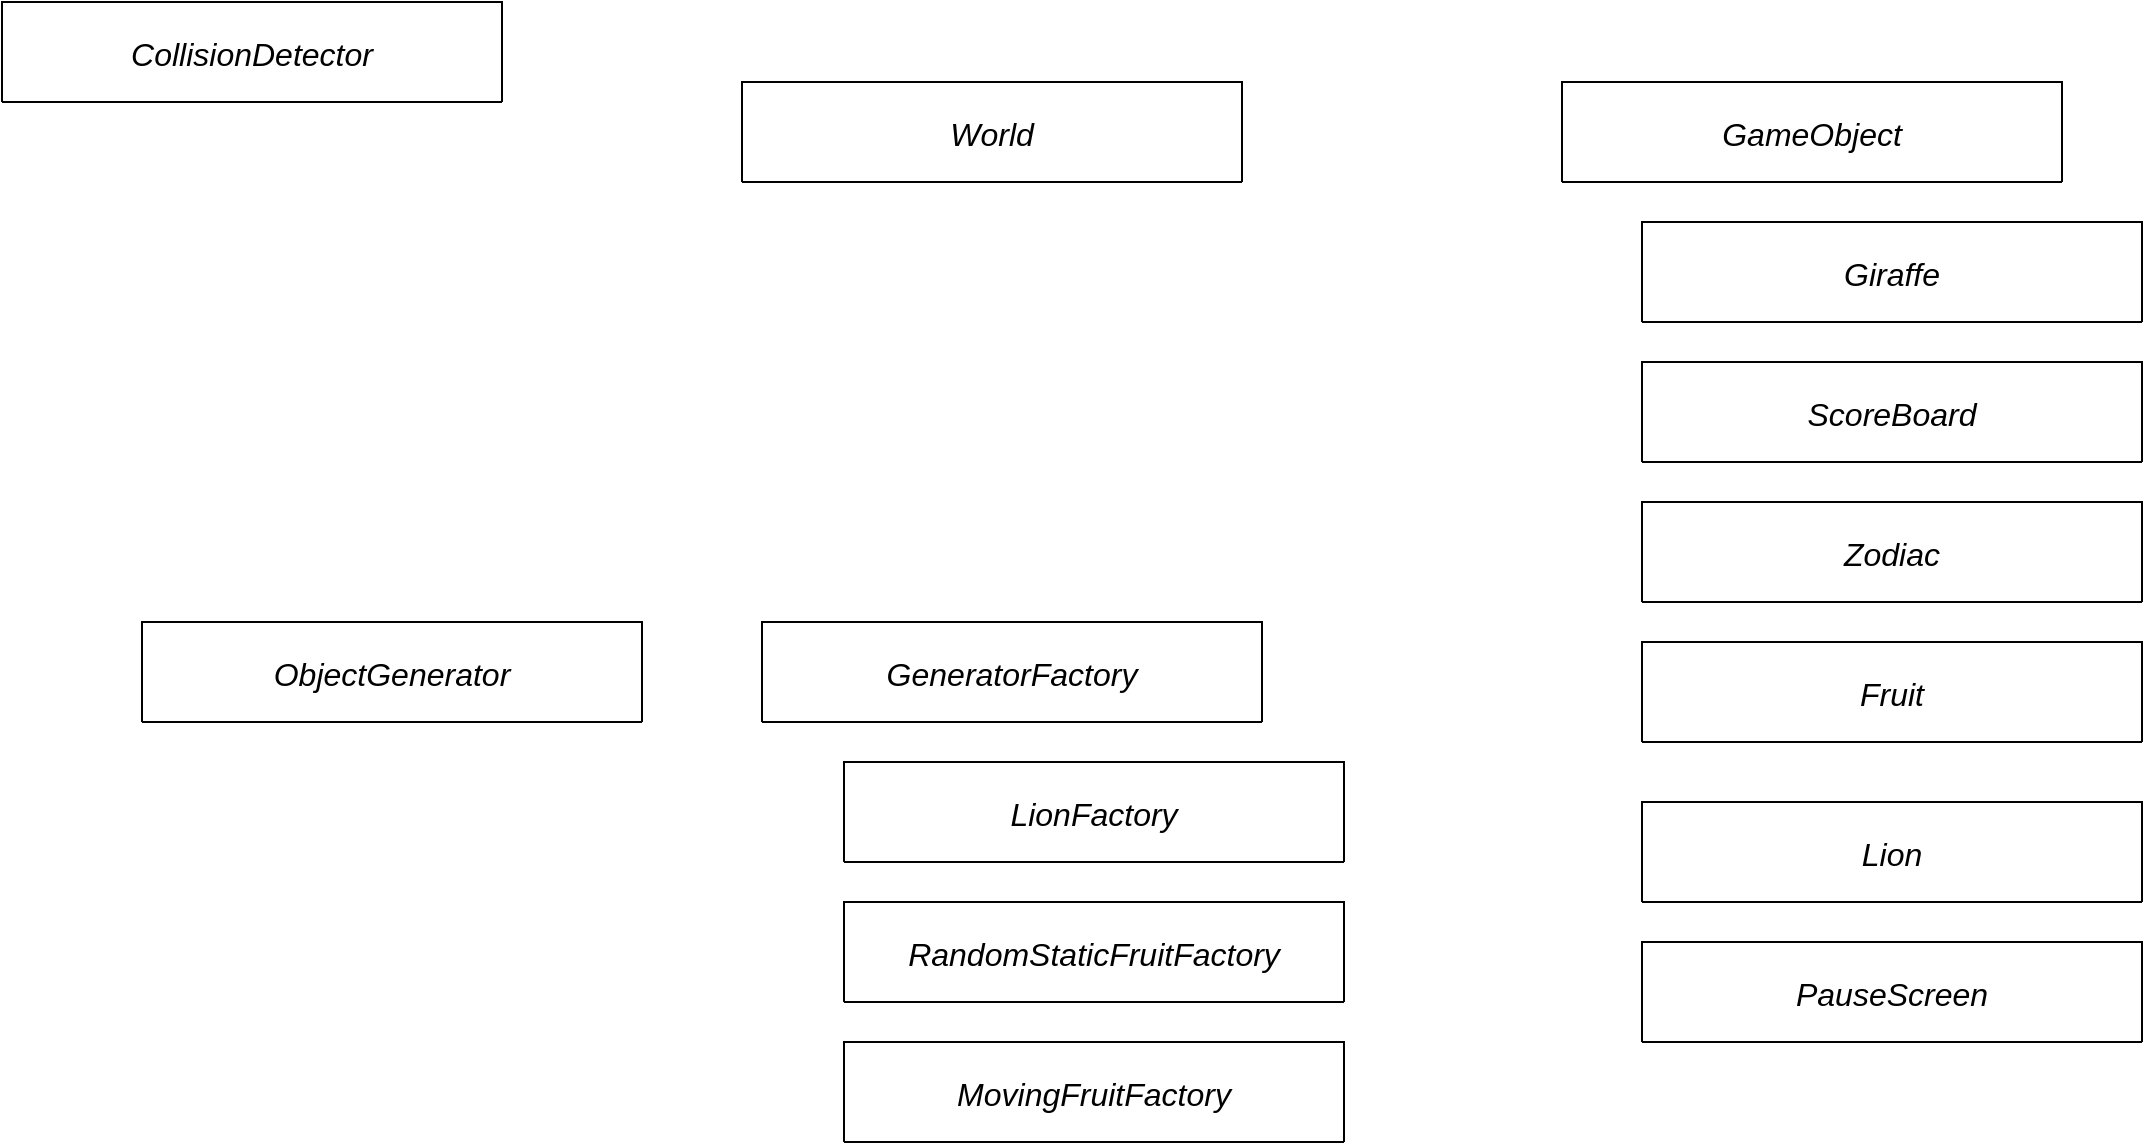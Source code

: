 <mxfile>
    <diagram id="C5RBs43oDa-KdzZeNtuy" name="Page-1">
        <mxGraphModel dx="1095" dy="1678" grid="1" gridSize="10" guides="1" tooltips="1" connect="1" arrows="1" fold="1" page="1" pageScale="1" pageWidth="827" pageHeight="1169" math="0" shadow="0">
            <root>
                <mxCell id="WIyWlLk6GJQsqaUBKTNV-0"/>
                <mxCell id="WIyWlLk6GJQsqaUBKTNV-1" parent="WIyWlLk6GJQsqaUBKTNV-0"/>
                <mxCell id="zkfFHV4jXpPFQw0GAbJ--1" value="PauseScreen" style="swimlane;fontStyle=2;align=center;verticalAlign=middle;childLayout=stackLayout;horizontal=1;startSize=50;horizontalStack=0;resizeParent=1;resizeLast=0;collapsible=1;marginBottom=10;rounded=0;shadow=0;strokeWidth=1;fontSize=16;backgroundOutline=0;swimlaneLine=1;" parent="WIyWlLk6GJQsqaUBKTNV-1" vertex="1" collapsed="1">
                    <mxGeometry x="1390" y="430" width="250" height="50" as="geometry">
                        <mxRectangle x="270" width="250" height="170" as="alternateBounds"/>
                    </mxGeometry>
                </mxCell>
                <mxCell id="zkfFHV4jXpPFQw0GAbJ--2" value="" style="line;html=1;strokeWidth=1;align=left;verticalAlign=middle;spacingTop=-1;spacingLeft=3;spacingRight=3;rotatable=0;labelPosition=right;points=[];portConstraint=eastwest;" parent="zkfFHV4jXpPFQw0GAbJ--1" vertex="1">
                    <mxGeometry y="50" width="250" height="10" as="geometry"/>
                </mxCell>
                <mxCell id="zkfFHV4jXpPFQw0GAbJ--3" value="handleClick" style="text;align=left;verticalAlign=top;spacingLeft=4;spacingRight=4;overflow=hidden;rotatable=0;points=[[0,0.5],[1,0.5]];portConstraint=eastwest;rounded=0;shadow=0;html=0;" parent="zkfFHV4jXpPFQw0GAbJ--1" vertex="1">
                    <mxGeometry y="60" width="250" height="20" as="geometry"/>
                </mxCell>
                <mxCell id="zkfFHV4jXpPFQw0GAbJ--4" value="initialize" style="text;align=left;verticalAlign=top;spacingLeft=4;spacingRight=4;overflow=hidden;rotatable=0;points=[[0,0.5],[1,0.5]];portConstraint=eastwest;rounded=0;shadow=0;html=0;" parent="zkfFHV4jXpPFQw0GAbJ--1" vertex="1">
                    <mxGeometry y="80" width="250" height="20" as="geometry"/>
                </mxCell>
                <mxCell id="zkfFHV4jXpPFQw0GAbJ--5" value="onClick" style="text;align=left;verticalAlign=top;spacingLeft=4;spacingRight=4;overflow=hidden;rotatable=0;points=[[0,0.5],[1,0.5]];portConstraint=eastwest;rounded=0;shadow=0;html=0;" parent="zkfFHV4jXpPFQw0GAbJ--1" vertex="1">
                    <mxGeometry y="100" width="250" height="20" as="geometry"/>
                </mxCell>
                <mxCell id="zkfFHV4jXpPFQw0GAbJ--6" value="onClick: aButton" style="text;align=left;verticalAlign=top;spacingLeft=4;spacingRight=4;overflow=hidden;rotatable=0;points=[[0,0.5],[1,0.5]];portConstraint=eastwest;rounded=0;shadow=0;html=0;" parent="zkfFHV4jXpPFQw0GAbJ--1" vertex="1">
                    <mxGeometry y="120" width="250" height="20" as="geometry"/>
                </mxCell>
                <mxCell id="zkfFHV4jXpPFQw0GAbJ--7" value="placeRestartButton" style="text;align=left;verticalAlign=top;spacingLeft=4;spacingRight=4;overflow=hidden;rotatable=0;points=[[0,0.5],[1,0.5]];portConstraint=eastwest;rounded=0;shadow=0;html=0;" parent="zkfFHV4jXpPFQw0GAbJ--1" vertex="1">
                    <mxGeometry y="140" width="250" height="20" as="geometry"/>
                </mxCell>
                <mxCell id="zkfFHV4jXpPFQw0GAbJ--8" value="GeneratorFactory" style="swimlane;fontStyle=2;align=center;verticalAlign=middle;childLayout=stackLayout;horizontal=1;startSize=50;horizontalStack=0;resizeParent=1;resizeLast=0;collapsible=1;marginBottom=10;rounded=0;shadow=0;strokeWidth=1;fontSize=16;" parent="WIyWlLk6GJQsqaUBKTNV-1" vertex="1" collapsed="1">
                    <mxGeometry x="950" y="270" width="250" height="50" as="geometry">
                        <mxRectangle x="540" width="250" height="110" as="alternateBounds"/>
                    </mxGeometry>
                </mxCell>
                <mxCell id="zkfFHV4jXpPFQw0GAbJ--9" value="" style="line;html=1;strokeWidth=1;align=left;verticalAlign=middle;spacingTop=-1;spacingLeft=3;spacingRight=3;rotatable=0;labelPosition=right;points=[];portConstraint=eastwest;" parent="zkfFHV4jXpPFQw0GAbJ--8" vertex="1">
                    <mxGeometry y="50" width="250" height="10" as="geometry"/>
                </mxCell>
                <mxCell id="zkfFHV4jXpPFQw0GAbJ--10" value="isObjectAlive: anObject" style="text;align=left;verticalAlign=top;spacingLeft=4;spacingRight=4;overflow=hidden;rotatable=0;points=[[0,0.5],[1,0.5]];portConstraint=eastwest;rounded=0;shadow=0;html=0;" parent="zkfFHV4jXpPFQw0GAbJ--8" vertex="1">
                    <mxGeometry y="60" width="250" height="20" as="geometry"/>
                </mxCell>
                <mxCell id="zkfFHV4jXpPFQw0GAbJ--11" value="newObjectInGame: aGame" style="text;align=left;verticalAlign=top;spacingLeft=4;spacingRight=4;overflow=hidden;rotatable=0;points=[[0,0.5],[1,0.5]];portConstraint=eastwest;rounded=0;shadow=0;html=0;" parent="zkfFHV4jXpPFQw0GAbJ--8" vertex="1">
                    <mxGeometry y="80" width="250" height="20" as="geometry"/>
                </mxCell>
                <mxCell id="zkfFHV4jXpPFQw0GAbJ--14" value="LionFactory" style="swimlane;fontStyle=2;align=center;verticalAlign=middle;childLayout=stackLayout;horizontal=1;startSize=50;horizontalStack=0;resizeParent=1;resizeLast=0;collapsible=1;marginBottom=10;rounded=0;shadow=0;strokeWidth=1;fontSize=16;" parent="WIyWlLk6GJQsqaUBKTNV-1" vertex="1" collapsed="1">
                    <mxGeometry x="991" y="340" width="250" height="50" as="geometry">
                        <mxRectangle x="1080" width="250" height="110" as="alternateBounds"/>
                    </mxGeometry>
                </mxCell>
                <mxCell id="zkfFHV4jXpPFQw0GAbJ--15" value="" style="line;html=1;strokeWidth=1;align=left;verticalAlign=middle;spacingTop=-1;spacingLeft=3;spacingRight=3;rotatable=0;labelPosition=right;points=[];portConstraint=eastwest;" parent="zkfFHV4jXpPFQw0GAbJ--14" vertex="1">
                    <mxGeometry y="50" width="250" height="10" as="geometry"/>
                </mxCell>
                <mxCell id="zkfFHV4jXpPFQw0GAbJ--16" value="isObjectAlive: aFruit" style="text;align=left;verticalAlign=top;spacingLeft=4;spacingRight=4;overflow=hidden;rotatable=0;points=[[0,0.5],[1,0.5]];portConstraint=eastwest;rounded=0;shadow=0;html=0;" parent="zkfFHV4jXpPFQw0GAbJ--14" vertex="1">
                    <mxGeometry y="60" width="250" height="20" as="geometry"/>
                </mxCell>
                <mxCell id="zkfFHV4jXpPFQw0GAbJ--17" value="newObjectInGame: aGame" style="text;align=left;verticalAlign=top;spacingLeft=4;spacingRight=4;overflow=hidden;rotatable=0;points=[[0,0.5],[1,0.5]];portConstraint=eastwest;rounded=0;shadow=0;html=0;" parent="zkfFHV4jXpPFQw0GAbJ--14" vertex="1">
                    <mxGeometry y="80" width="250" height="20" as="geometry"/>
                </mxCell>
                <mxCell id="zkfFHV4jXpPFQw0GAbJ--18" value="GameObject" style="swimlane;fontStyle=2;align=center;verticalAlign=middle;childLayout=stackLayout;horizontal=1;startSize=50;horizontalStack=0;resizeParent=1;resizeLast=0;collapsible=1;marginBottom=10;rounded=0;shadow=0;strokeWidth=1;fontSize=16;" parent="WIyWlLk6GJQsqaUBKTNV-1" vertex="1" collapsed="1">
                    <mxGeometry x="1350" width="250" height="50" as="geometry">
                        <mxRectangle x="1350" width="250" height="270" as="alternateBounds"/>
                    </mxGeometry>
                </mxCell>
                <mxCell id="zkfFHV4jXpPFQw0GAbJ--19" value="game" style="text;align=left;verticalAlign=top;spacingLeft=4;spacingRight=4;overflow=hidden;rotatable=0;points=[[0,0.5],[1,0.5]];portConstraint=eastwest;rounded=0;shadow=0;html=0;" parent="zkfFHV4jXpPFQw0GAbJ--18" vertex="1">
                    <mxGeometry y="50" width="250" height="20" as="geometry"/>
                </mxCell>
                <mxCell id="zkfFHV4jXpPFQw0GAbJ--20" value="" style="line;html=1;strokeWidth=1;align=left;verticalAlign=middle;spacingTop=-1;spacingLeft=3;spacingRight=3;rotatable=0;labelPosition=right;points=[];portConstraint=eastwest;" parent="zkfFHV4jXpPFQw0GAbJ--18" vertex="1">
                    <mxGeometry y="70" width="250" height="10" as="geometry"/>
                </mxCell>
                <mxCell id="zkfFHV4jXpPFQw0GAbJ--21" value="newInGame: aGame" style="text;fontStyle=4;align=left;verticalAlign=top;spacingLeft=4;spacingRight=4;overflow=hidden;rotatable=0;points=[[0,0.5],[1,0.5]];portConstraint=eastwest;rounded=0;shadow=0;html=0;" parent="zkfFHV4jXpPFQw0GAbJ--18" vertex="1">
                    <mxGeometry y="80" width="250" height="20" as="geometry"/>
                </mxCell>
                <mxCell id="zkfFHV4jXpPFQw0GAbJ--22" value="abandon" style="text;align=left;verticalAlign=top;spacingLeft=4;spacingRight=4;overflow=hidden;rotatable=0;points=[[0,0.5],[1,0.5]];portConstraint=eastwest;rounded=0;shadow=0;html=0;" parent="zkfFHV4jXpPFQw0GAbJ--18" vertex="1">
                    <mxGeometry y="100" width="250" height="20" as="geometry"/>
                </mxCell>
                <mxCell id="zkfFHV4jXpPFQw0GAbJ--23" value="game" style="text;align=left;verticalAlign=top;spacingLeft=4;spacingRight=4;overflow=hidden;rotatable=0;points=[[0,0.5],[1,0.5]];portConstraint=eastwest;rounded=0;shadow=0;html=0;" parent="zkfFHV4jXpPFQw0GAbJ--18" vertex="1">
                    <mxGeometry y="120" width="250" height="20" as="geometry"/>
                </mxCell>
                <mxCell id="zkfFHV4jXpPFQw0GAbJ--24" value="game: anObject" style="text;align=left;verticalAlign=top;spacingLeft=4;spacingRight=4;overflow=hidden;rotatable=0;points=[[0,0.5],[1,0.5]];portConstraint=eastwest;rounded=0;shadow=0;html=0;" parent="zkfFHV4jXpPFQw0GAbJ--18" vertex="1">
                    <mxGeometry y="140" width="250" height="20" as="geometry"/>
                </mxCell>
                <mxCell id="zkfFHV4jXpPFQw0GAbJ--25" value="initialize" style="text;align=left;verticalAlign=top;spacingLeft=4;spacingRight=4;overflow=hidden;rotatable=0;points=[[0,0.5],[1,0.5]];portConstraint=eastwest;rounded=0;shadow=0;html=0;" parent="zkfFHV4jXpPFQw0GAbJ--18" vertex="1">
                    <mxGeometry y="160" width="250" height="20" as="geometry"/>
                </mxCell>
                <mxCell id="zkfFHV4jXpPFQw0GAbJ--26" value="isAbandoned" style="text;align=left;verticalAlign=top;spacingLeft=4;spacingRight=4;overflow=hidden;rotatable=0;points=[[0,0.5],[1,0.5]];portConstraint=eastwest;rounded=0;shadow=0;html=0;" parent="zkfFHV4jXpPFQw0GAbJ--18" vertex="1">
                    <mxGeometry y="180" width="250" height="20" as="geometry"/>
                </mxCell>
                <mxCell id="zkfFHV4jXpPFQw0GAbJ--27" value="isAbandoned: anObject" style="text;align=left;verticalAlign=top;spacingLeft=4;spacingRight=4;overflow=hidden;rotatable=0;points=[[0,0.5],[1,0.5]];portConstraint=eastwest;rounded=0;shadow=0;html=0;" parent="zkfFHV4jXpPFQw0GAbJ--18" vertex="1">
                    <mxGeometry y="200" width="250" height="20" as="geometry"/>
                </mxCell>
                <mxCell id="zkfFHV4jXpPFQw0GAbJ--28" value="stepTime" style="text;align=left;verticalAlign=top;spacingLeft=4;spacingRight=4;overflow=hidden;rotatable=0;points=[[0,0.5],[1,0.5]];portConstraint=eastwest;rounded=0;shadow=0;html=0;" parent="zkfFHV4jXpPFQw0GAbJ--18" vertex="1">
                    <mxGeometry y="220" width="250" height="20" as="geometry"/>
                </mxCell>
                <mxCell id="zkfFHV4jXpPFQw0GAbJ--29" value="updateExtent" style="text;align=left;verticalAlign=top;spacingLeft=4;spacingRight=4;overflow=hidden;rotatable=0;points=[[0,0.5],[1,0.5]];portConstraint=eastwest;rounded=0;shadow=0;html=0;" parent="zkfFHV4jXpPFQw0GAbJ--18" vertex="1">
                    <mxGeometry y="240" width="250" height="20" as="geometry"/>
                </mxCell>
                <mxCell id="zkfFHV4jXpPFQw0GAbJ--30" value="Giraffe" style="swimlane;fontStyle=2;align=center;verticalAlign=middle;childLayout=stackLayout;horizontal=1;startSize=50;horizontalStack=0;resizeParent=1;resizeLast=0;collapsible=1;marginBottom=10;rounded=0;shadow=0;strokeWidth=1;fontSize=16;" parent="WIyWlLk6GJQsqaUBKTNV-1" vertex="1" collapsed="1">
                    <mxGeometry x="1390" y="70" width="250" height="50" as="geometry">
                        <mxRectangle x="1620" width="250" height="830" as="alternateBounds"/>
                    </mxGeometry>
                </mxCell>
                <mxCell id="zkfFHV4jXpPFQw0GAbJ--31" value="body" style="text;align=left;verticalAlign=top;spacingLeft=4;spacingRight=4;overflow=hidden;rotatable=0;points=[[0,0.5],[1,0.5]];portConstraint=eastwest;rounded=0;shadow=0;html=0;" parent="zkfFHV4jXpPFQw0GAbJ--30" vertex="1">
                    <mxGeometry y="50" width="250" height="20" as="geometry"/>
                </mxCell>
                <mxCell id="zkfFHV4jXpPFQw0GAbJ--32" value="head" style="text;align=left;verticalAlign=top;spacingLeft=4;spacingRight=4;overflow=hidden;rotatable=0;points=[[0,0.5],[1,0.5]];portConstraint=eastwest;rounded=0;shadow=0;html=0;" parent="zkfFHV4jXpPFQw0GAbJ--30" vertex="1">
                    <mxGeometry y="70" width="250" height="20" as="geometry"/>
                </mxCell>
                <mxCell id="zkfFHV4jXpPFQw0GAbJ--33" value="neck" style="text;align=left;verticalAlign=top;spacingLeft=4;spacingRight=4;overflow=hidden;rotatable=0;points=[[0,0.5],[1,0.5]];portConstraint=eastwest;rounded=0;shadow=0;html=0;" parent="zkfFHV4jXpPFQw0GAbJ--30" vertex="1">
                    <mxGeometry y="90" width="250" height="20" as="geometry"/>
                </mxCell>
                <mxCell id="zkfFHV4jXpPFQw0GAbJ--34" value="mouseDownDiff" style="text;align=left;verticalAlign=top;spacingLeft=4;spacingRight=4;overflow=hidden;rotatable=0;points=[[0,0.5],[1,0.5]];portConstraint=eastwest;rounded=0;shadow=0;html=0;" parent="zkfFHV4jXpPFQw0GAbJ--30" vertex="1">
                    <mxGeometry y="110" width="250" height="20" as="geometry"/>
                </mxCell>
                <mxCell id="zkfFHV4jXpPFQw0GAbJ--35" value="isDead" style="text;align=left;verticalAlign=top;spacingLeft=4;spacingRight=4;overflow=hidden;rotatable=0;points=[[0,0.5],[1,0.5]];portConstraint=eastwest;rounded=0;shadow=0;html=0;" parent="zkfFHV4jXpPFQw0GAbJ--30" vertex="1">
                    <mxGeometry y="130" width="250" height="20" as="geometry"/>
                </mxCell>
                <mxCell id="zkfFHV4jXpPFQw0GAbJ--36" value="isJumping" style="text;align=left;verticalAlign=top;spacingLeft=4;spacingRight=4;overflow=hidden;rotatable=0;points=[[0,0.5],[1,0.5]];portConstraint=eastwest;rounded=0;shadow=0;html=0;" parent="zkfFHV4jXpPFQw0GAbJ--30" vertex="1">
                    <mxGeometry y="150" width="250" height="20" as="geometry"/>
                </mxCell>
                <mxCell id="zkfFHV4jXpPFQw0GAbJ--37" value="headVelocity" style="text;align=left;verticalAlign=top;spacingLeft=4;spacingRight=4;overflow=hidden;rotatable=0;points=[[0,0.5],[1,0.5]];portConstraint=eastwest;rounded=0;shadow=0;html=0;" parent="zkfFHV4jXpPFQw0GAbJ--30" vertex="1">
                    <mxGeometry y="170" width="250" height="20" as="geometry"/>
                </mxCell>
                <mxCell id="zkfFHV4jXpPFQw0GAbJ--38" value="bodyYVelocity" style="text;align=left;verticalAlign=top;spacingLeft=4;spacingRight=4;overflow=hidden;rotatable=0;points=[[0,0.5],[1,0.5]];portConstraint=eastwest;rounded=0;shadow=0;html=0;" parent="zkfFHV4jXpPFQw0GAbJ--30" vertex="1">
                    <mxGeometry y="190" width="250" height="20" as="geometry"/>
                </mxCell>
                <mxCell id="zkfFHV4jXpPFQw0GAbJ--39" value="" style="line;html=1;strokeWidth=1;align=left;verticalAlign=middle;spacingTop=-1;spacingLeft=3;spacingRight=3;rotatable=0;labelPosition=right;points=[];portConstraint=eastwest;" parent="zkfFHV4jXpPFQw0GAbJ--30" vertex="1">
                    <mxGeometry y="210" width="250" height="10" as="geometry"/>
                </mxCell>
                <mxCell id="zkfFHV4jXpPFQw0GAbJ--40" value="angleBetweenHeadAndBody" style="text;align=left;verticalAlign=top;spacingLeft=4;spacingRight=4;overflow=hidden;rotatable=0;points=[[0,0.5],[1,0.5]];portConstraint=eastwest;rounded=0;shadow=0;html=0;" parent="zkfFHV4jXpPFQw0GAbJ--30" vertex="1">
                    <mxGeometry y="220" width="250" height="20" as="geometry"/>
                </mxCell>
                <mxCell id="zkfFHV4jXpPFQw0GAbJ--41" value="attachBody" style="text;align=left;verticalAlign=top;spacingLeft=4;spacingRight=4;overflow=hidden;rotatable=0;points=[[0,0.5],[1,0.5]];portConstraint=eastwest;rounded=0;shadow=0;html=0;" parent="zkfFHV4jXpPFQw0GAbJ--30" vertex="1">
                    <mxGeometry y="240" width="250" height="20" as="geometry"/>
                </mxCell>
                <mxCell id="zkfFHV4jXpPFQw0GAbJ--42" value="attachHead" style="text;align=left;verticalAlign=top;spacingLeft=4;spacingRight=4;overflow=hidden;rotatable=0;points=[[0,0.5],[1,0.5]];portConstraint=eastwest;rounded=0;shadow=0;html=0;" parent="zkfFHV4jXpPFQw0GAbJ--30" vertex="1">
                    <mxGeometry y="260" width="250" height="20" as="geometry"/>
                </mxCell>
                <mxCell id="zkfFHV4jXpPFQw0GAbJ--43" value="attachNeck" style="text;align=left;verticalAlign=top;spacingLeft=4;spacingRight=4;overflow=hidden;rotatable=0;points=[[0,0.5],[1,0.5]];portConstraint=eastwest;rounded=0;shadow=0;html=0;" parent="zkfFHV4jXpPFQw0GAbJ--30" vertex="1">
                    <mxGeometry y="280" width="250" height="20" as="geometry"/>
                </mxCell>
                <mxCell id="zkfFHV4jXpPFQw0GAbJ--44" value="body" style="text;align=left;verticalAlign=top;spacingLeft=4;spacingRight=4;overflow=hidden;rotatable=0;points=[[0,0.5],[1,0.5]];portConstraint=eastwest;rounded=0;shadow=0;html=0;" parent="zkfFHV4jXpPFQw0GAbJ--30" vertex="1">
                    <mxGeometry y="300" width="250" height="20" as="geometry"/>
                </mxCell>
                <mxCell id="zkfFHV4jXpPFQw0GAbJ--45" value="color" style="text;align=left;verticalAlign=top;spacingLeft=4;spacingRight=4;overflow=hidden;rotatable=0;points=[[0,0.5],[1,0.5]];portConstraint=eastwest;rounded=0;shadow=0;html=0;" parent="zkfFHV4jXpPFQw0GAbJ--30" vertex="1">
                    <mxGeometry y="320" width="250" height="20" as="geometry"/>
                </mxCell>
                <mxCell id="zkfFHV4jXpPFQw0GAbJ--46" value="die" style="text;align=left;verticalAlign=top;spacingLeft=4;spacingRight=4;overflow=hidden;rotatable=0;points=[[0,0.5],[1,0.5]];portConstraint=eastwest;rounded=0;shadow=0;html=0;" parent="zkfFHV4jXpPFQw0GAbJ--30" vertex="1">
                    <mxGeometry y="340" width="250" height="20" as="geometry"/>
                </mxCell>
                <mxCell id="zkfFHV4jXpPFQw0GAbJ--47" value="head" style="text;align=left;verticalAlign=top;spacingLeft=4;spacingRight=4;overflow=hidden;rotatable=0;points=[[0,0.5],[1,0.5]];portConstraint=eastwest;rounded=0;shadow=0;html=0;" parent="zkfFHV4jXpPFQw0GAbJ--30" vertex="1">
                    <mxGeometry y="360" width="250" height="20" as="geometry"/>
                </mxCell>
                <mxCell id="zkfFHV4jXpPFQw0GAbJ--48" value="headBodyDifference" style="text;align=left;verticalAlign=top;spacingLeft=4;spacingRight=4;overflow=hidden;rotatable=0;points=[[0,0.5],[1,0.5]];portConstraint=eastwest;rounded=0;shadow=0;html=0;" parent="zkfFHV4jXpPFQw0GAbJ--30" vertex="1">
                    <mxGeometry y="380" width="250" height="20" as="geometry"/>
                </mxCell>
                <mxCell id="zkfFHV4jXpPFQw0GAbJ--49" value="headBottomLeft" style="text;align=left;verticalAlign=top;spacingLeft=4;spacingRight=4;overflow=hidden;rotatable=0;points=[[0,0.5],[1,0.5]];portConstraint=eastwest;rounded=0;shadow=0;html=0;" parent="zkfFHV4jXpPFQw0GAbJ--30" vertex="1">
                    <mxGeometry y="400" width="250" height="20" as="geometry"/>
                </mxCell>
                <mxCell id="zkfFHV4jXpPFQw0GAbJ--50" value="headTransparencyOffset" style="text;align=left;verticalAlign=top;spacingLeft=4;spacingRight=4;overflow=hidden;rotatable=0;points=[[0,0.5],[1,0.5]];portConstraint=eastwest;rounded=0;shadow=0;html=0;" parent="zkfFHV4jXpPFQw0GAbJ--30" vertex="1">
                    <mxGeometry y="420" width="250" height="20" as="geometry"/>
                </mxCell>
                <mxCell id="zkfFHV4jXpPFQw0GAbJ--51" value="initialBodyPosition" style="text;align=left;verticalAlign=top;spacingLeft=4;spacingRight=4;overflow=hidden;rotatable=0;points=[[0,0.5],[1,0.5]];portConstraint=eastwest;rounded=0;shadow=0;html=0;" parent="zkfFHV4jXpPFQw0GAbJ--30" vertex="1">
                    <mxGeometry y="440" width="250" height="20" as="geometry"/>
                </mxCell>
                <mxCell id="zkfFHV4jXpPFQw0GAbJ--52" value="initialHeadPosition" style="text;align=left;verticalAlign=top;spacingLeft=4;spacingRight=4;overflow=hidden;rotatable=0;points=[[0,0.5],[1,0.5]];portConstraint=eastwest;rounded=0;shadow=0;html=0;" parent="zkfFHV4jXpPFQw0GAbJ--30" vertex="1">
                    <mxGeometry y="460" width="250" height="20" as="geometry"/>
                </mxCell>
                <mxCell id="zkfFHV4jXpPFQw0GAbJ--53" value="initialize" style="text;align=left;verticalAlign=top;spacingLeft=4;spacingRight=4;overflow=hidden;rotatable=0;points=[[0,0.5],[1,0.5]];portConstraint=eastwest;rounded=0;shadow=0;html=0;" parent="zkfFHV4jXpPFQw0GAbJ--30" vertex="1">
                    <mxGeometry y="480" width="250" height="20" as="geometry"/>
                </mxCell>
                <mxCell id="zkfFHV4jXpPFQw0GAbJ--54" value="initializeMouseEventListener" style="text;align=left;verticalAlign=top;spacingLeft=4;spacingRight=4;overflow=hidden;rotatable=0;points=[[0,0.5],[1,0.5]];portConstraint=eastwest;rounded=0;shadow=0;html=0;" parent="zkfFHV4jXpPFQw0GAbJ--30" vertex="1">
                    <mxGeometry y="500" width="250" height="20" as="geometry"/>
                </mxCell>
                <mxCell id="zkfFHV4jXpPFQw0GAbJ--55" value="initializePosition" style="text;align=left;verticalAlign=top;spacingLeft=4;spacingRight=4;overflow=hidden;rotatable=0;points=[[0,0.5],[1,0.5]];portConstraint=eastwest;rounded=0;shadow=0;html=0;" parent="zkfFHV4jXpPFQw0GAbJ--30" vertex="1">
                    <mxGeometry y="520" width="250" height="20" as="geometry"/>
                </mxCell>
                <mxCell id="zkfFHV4jXpPFQw0GAbJ--56" value="inizializeInstanceVariables" style="text;align=left;verticalAlign=top;spacingLeft=4;spacingRight=4;overflow=hidden;rotatable=0;points=[[0,0.5],[1,0.5]];portConstraint=eastwest;rounded=0;shadow=0;html=0;" parent="zkfFHV4jXpPFQw0GAbJ--30" vertex="1">
                    <mxGeometry y="540" width="250" height="20" as="geometry"/>
                </mxCell>
                <mxCell id="zkfFHV4jXpPFQw0GAbJ--57" value="isJumping" style="text;align=left;verticalAlign=top;spacingLeft=4;spacingRight=4;overflow=hidden;rotatable=0;points=[[0,0.5],[1,0.5]];portConstraint=eastwest;rounded=0;shadow=0;html=0;" parent="zkfFHV4jXpPFQw0GAbJ--30" vertex="1">
                    <mxGeometry y="560" width="250" height="20" as="geometry"/>
                </mxCell>
                <mxCell id="zkfFHV4jXpPFQw0GAbJ--58" value="jump" style="text;align=left;verticalAlign=top;spacingLeft=4;spacingRight=4;overflow=hidden;rotatable=0;points=[[0,0.5],[1,0.5]];portConstraint=eastwest;rounded=0;shadow=0;html=0;" parent="zkfFHV4jXpPFQw0GAbJ--30" vertex="1">
                    <mxGeometry y="580" width="250" height="20" as="geometry"/>
                </mxCell>
                <mxCell id="zkfFHV4jXpPFQw0GAbJ--59" value="minBodyPosition" style="text;align=left;verticalAlign=top;spacingLeft=4;spacingRight=4;overflow=hidden;rotatable=0;points=[[0,0.5],[1,0.5]];portConstraint=eastwest;rounded=0;shadow=0;html=0;" parent="zkfFHV4jXpPFQw0GAbJ--30" vertex="1">
                    <mxGeometry y="600" width="250" height="20" as="geometry"/>
                </mxCell>
                <mxCell id="zkfFHV4jXpPFQw0GAbJ--60" value="moveBodyJump" style="text;align=left;verticalAlign=top;spacingLeft=4;spacingRight=4;overflow=hidden;rotatable=0;points=[[0,0.5],[1,0.5]];portConstraint=eastwest;rounded=0;shadow=0;html=0;" parent="zkfFHV4jXpPFQw0GAbJ--30" vertex="1">
                    <mxGeometry y="620" width="250" height="20" as="geometry"/>
                </mxCell>
                <mxCell id="zkfFHV4jXpPFQw0GAbJ--61" value="moveBodyToHead" style="text;align=left;verticalAlign=top;spacingLeft=4;spacingRight=4;overflow=hidden;rotatable=0;points=[[0,0.5],[1,0.5]];portConstraint=eastwest;rounded=0;shadow=0;html=0;" parent="zkfFHV4jXpPFQw0GAbJ--30" vertex="1">
                    <mxGeometry y="640" width="250" height="20" as="geometry"/>
                </mxCell>
                <mxCell id="zkfFHV4jXpPFQw0GAbJ--62" value="moveHeadToGround" style="text;align=left;verticalAlign=top;spacingLeft=4;spacingRight=4;overflow=hidden;rotatable=0;points=[[0,0.5],[1,0.5]];portConstraint=eastwest;rounded=0;shadow=0;html=0;" parent="zkfFHV4jXpPFQw0GAbJ--30" vertex="1">
                    <mxGeometry y="660" width="250" height="20" as="geometry"/>
                </mxCell>
                <mxCell id="zkfFHV4jXpPFQw0GAbJ--63" value="neckAttachmentOffsets" style="text;align=left;verticalAlign=top;spacingLeft=4;spacingRight=4;overflow=hidden;rotatable=0;points=[[0,0.5],[1,0.5]];portConstraint=eastwest;rounded=0;shadow=0;html=0;" parent="zkfFHV4jXpPFQw0GAbJ--30" vertex="1">
                    <mxGeometry y="680" width="250" height="20" as="geometry"/>
                </mxCell>
                <mxCell id="zkfFHV4jXpPFQw0GAbJ--64" value="neckVerticies" style="text;align=left;verticalAlign=top;spacingLeft=4;spacingRight=4;overflow=hidden;rotatable=0;points=[[0,0.5],[1,0.5]];portConstraint=eastwest;rounded=0;shadow=0;html=0;" parent="zkfFHV4jXpPFQw0GAbJ--30" vertex="1">
                    <mxGeometry y="700" width="250" height="20" as="geometry"/>
                </mxCell>
                <mxCell id="zkfFHV4jXpPFQw0GAbJ--65" value="neckWidth" style="text;align=left;verticalAlign=top;spacingLeft=4;spacingRight=4;overflow=hidden;rotatable=0;points=[[0,0.5],[1,0.5]];portConstraint=eastwest;rounded=0;shadow=0;html=0;" parent="zkfFHV4jXpPFQw0GAbJ--30" vertex="1">
                    <mxGeometry y="720" width="250" height="20" as="geometry"/>
                </mxCell>
                <mxCell id="zkfFHV4jXpPFQw0GAbJ--66" value="revive" style="text;align=left;verticalAlign=top;spacingLeft=4;spacingRight=4;overflow=hidden;rotatable=0;points=[[0,0.5],[1,0.5]];portConstraint=eastwest;rounded=0;shadow=0;html=0;" parent="zkfFHV4jXpPFQw0GAbJ--30" vertex="1">
                    <mxGeometry y="740" width="250" height="20" as="geometry"/>
                </mxCell>
                <mxCell id="zkfFHV4jXpPFQw0GAbJ--67" value="step" style="text;align=left;verticalAlign=top;spacingLeft=4;spacingRight=4;overflow=hidden;rotatable=0;points=[[0,0.5],[1,0.5]];portConstraint=eastwest;rounded=0;shadow=0;html=0;" parent="zkfFHV4jXpPFQw0GAbJ--30" vertex="1">
                    <mxGeometry y="760" width="250" height="20" as="geometry"/>
                </mxCell>
                <mxCell id="zkfFHV4jXpPFQw0GAbJ--68" value="updateHeadPosition: mousePosition" style="text;align=left;verticalAlign=top;spacingLeft=4;spacingRight=4;overflow=hidden;rotatable=0;points=[[0,0.5],[1,0.5]];portConstraint=eastwest;rounded=0;shadow=0;html=0;" parent="zkfFHV4jXpPFQw0GAbJ--30" vertex="1">
                    <mxGeometry y="780" width="250" height="20" as="geometry"/>
                </mxCell>
                <mxCell id="zkfFHV4jXpPFQw0GAbJ--69" value="updateNeck" style="text;align=left;verticalAlign=top;spacingLeft=4;spacingRight=4;overflow=hidden;rotatable=0;points=[[0,0.5],[1,0.5]];portConstraint=eastwest;rounded=0;shadow=0;html=0;" parent="zkfFHV4jXpPFQw0GAbJ--30" vertex="1">
                    <mxGeometry y="800" width="250" height="20" as="geometry"/>
                </mxCell>
                <mxCell id="zkfFHV4jXpPFQw0GAbJ--70" value="ScoreBoard" style="swimlane;fontStyle=2;align=center;verticalAlign=middle;childLayout=stackLayout;horizontal=1;startSize=50;horizontalStack=0;resizeParent=1;resizeLast=0;collapsible=1;marginBottom=10;rounded=0;shadow=0;strokeWidth=1;fontSize=16;" parent="WIyWlLk6GJQsqaUBKTNV-1" vertex="1" collapsed="1">
                    <mxGeometry x="1390" y="140" width="250" height="50" as="geometry">
                        <mxRectangle x="1890" width="250" height="310" as="alternateBounds"/>
                    </mxGeometry>
                </mxCell>
                <mxCell id="zkfFHV4jXpPFQw0GAbJ--71" value="fruitCounter" style="text;align=left;verticalAlign=top;spacingLeft=4;spacingRight=4;overflow=hidden;rotatable=0;points=[[0,0.5],[1,0.5]];portConstraint=eastwest;rounded=0;shadow=0;html=0;" parent="zkfFHV4jXpPFQw0GAbJ--70" vertex="1">
                    <mxGeometry y="50" width="250" height="20" as="geometry"/>
                </mxCell>
                <mxCell id="zkfFHV4jXpPFQw0GAbJ--72" value="fruit" style="text;align=left;verticalAlign=top;spacingLeft=4;spacingRight=4;overflow=hidden;rotatable=0;points=[[0,0.5],[1,0.5]];portConstraint=eastwest;rounded=0;shadow=0;html=0;" parent="zkfFHV4jXpPFQw0GAbJ--70" vertex="1">
                    <mxGeometry y="70" width="250" height="20" as="geometry"/>
                </mxCell>
                <mxCell id="zkfFHV4jXpPFQw0GAbJ--73" value="" style="line;html=1;strokeWidth=1;align=left;verticalAlign=middle;spacingTop=-1;spacingLeft=3;spacingRight=3;rotatable=0;labelPosition=right;points=[];portConstraint=eastwest;" parent="zkfFHV4jXpPFQw0GAbJ--70" vertex="1">
                    <mxGeometry y="90" width="250" height="10" as="geometry"/>
                </mxCell>
                <mxCell id="zkfFHV4jXpPFQw0GAbJ--74" value="attachFruit" style="text;align=left;verticalAlign=top;spacingLeft=4;spacingRight=4;overflow=hidden;rotatable=0;points=[[0,0.5],[1,0.5]];portConstraint=eastwest;rounded=0;shadow=0;html=0;" parent="zkfFHV4jXpPFQw0GAbJ--70" vertex="1">
                    <mxGeometry y="100" width="250" height="20" as="geometry"/>
                </mxCell>
                <mxCell id="zkfFHV4jXpPFQw0GAbJ--75" value="attachScore" style="text;align=left;verticalAlign=top;spacingLeft=4;spacingRight=4;overflow=hidden;rotatable=0;points=[[0,0.5],[1,0.5]];portConstraint=eastwest;rounded=0;shadow=0;html=0;" parent="zkfFHV4jXpPFQw0GAbJ--70" vertex="1">
                    <mxGeometry y="120" width="250" height="20" as="geometry"/>
                </mxCell>
                <mxCell id="zkfFHV4jXpPFQw0GAbJ--76" value="fruitCounter" style="text;align=left;verticalAlign=top;spacingLeft=4;spacingRight=4;overflow=hidden;rotatable=0;points=[[0,0.5],[1,0.5]];portConstraint=eastwest;rounded=0;shadow=0;html=0;" parent="zkfFHV4jXpPFQw0GAbJ--70" vertex="1">
                    <mxGeometry y="140" width="250" height="20" as="geometry"/>
                </mxCell>
                <mxCell id="zkfFHV4jXpPFQw0GAbJ--77" value="initialExtent" style="text;align=left;verticalAlign=top;spacingLeft=4;spacingRight=4;overflow=hidden;rotatable=0;points=[[0,0.5],[1,0.5]];portConstraint=eastwest;rounded=0;shadow=0;html=0;" parent="zkfFHV4jXpPFQw0GAbJ--70" vertex="1">
                    <mxGeometry y="160" width="250" height="20" as="geometry"/>
                </mxCell>
                <mxCell id="zkfFHV4jXpPFQw0GAbJ--78" value="initialPosition" style="text;align=left;verticalAlign=top;spacingLeft=4;spacingRight=4;overflow=hidden;rotatable=0;points=[[0,0.5],[1,0.5]];portConstraint=eastwest;rounded=0;shadow=0;html=0;" parent="zkfFHV4jXpPFQw0GAbJ--70" vertex="1">
                    <mxGeometry y="180" width="250" height="20" as="geometry"/>
                </mxCell>
                <mxCell id="zkfFHV4jXpPFQw0GAbJ--79" value="initialScorePosition" style="text;align=left;verticalAlign=top;spacingLeft=4;spacingRight=4;overflow=hidden;rotatable=0;points=[[0,0.5],[1,0.5]];portConstraint=eastwest;rounded=0;shadow=0;html=0;" parent="zkfFHV4jXpPFQw0GAbJ--70" vertex="1">
                    <mxGeometry y="200" width="250" height="20" as="geometry"/>
                </mxCell>
                <mxCell id="zkfFHV4jXpPFQw0GAbJ--80" value="initialize" style="text;align=left;verticalAlign=top;spacingLeft=4;spacingRight=4;overflow=hidden;rotatable=0;points=[[0,0.5],[1,0.5]];portConstraint=eastwest;rounded=0;shadow=0;html=0;" parent="zkfFHV4jXpPFQw0GAbJ--70" vertex="1">
                    <mxGeometry y="220" width="250" height="20" as="geometry"/>
                </mxCell>
                <mxCell id="zkfFHV4jXpPFQw0GAbJ--81" value="initializePosition" style="text;align=left;verticalAlign=top;spacingLeft=4;spacingRight=4;overflow=hidden;rotatable=0;points=[[0,0.5],[1,0.5]];portConstraint=eastwest;rounded=0;shadow=0;html=0;" parent="zkfFHV4jXpPFQw0GAbJ--70" vertex="1">
                    <mxGeometry y="240" width="250" height="20" as="geometry"/>
                </mxCell>
                <mxCell id="zkfFHV4jXpPFQw0GAbJ--82" value="scoreBoardWidth" style="text;align=left;verticalAlign=top;spacingLeft=4;spacingRight=4;overflow=hidden;rotatable=0;points=[[0,0.5],[1,0.5]];portConstraint=eastwest;rounded=0;shadow=0;html=0;" parent="zkfFHV4jXpPFQw0GAbJ--70" vertex="1">
                    <mxGeometry y="260" width="250" height="20" as="geometry"/>
                </mxCell>
                <mxCell id="zkfFHV4jXpPFQw0GAbJ--83" value="updateFruitCounter: aNumber" style="text;align=left;verticalAlign=top;spacingLeft=4;spacingRight=4;overflow=hidden;rotatable=0;points=[[0,0.5],[1,0.5]];portConstraint=eastwest;rounded=0;shadow=0;html=0;" parent="zkfFHV4jXpPFQw0GAbJ--70" vertex="1">
                    <mxGeometry y="280" width="250" height="20" as="geometry"/>
                </mxCell>
                <mxCell id="zkfFHV4jXpPFQw0GAbJ--84" value="Zodiac" style="swimlane;fontStyle=2;align=center;verticalAlign=middle;childLayout=stackLayout;horizontal=1;startSize=50;horizontalStack=0;resizeParent=1;resizeLast=0;collapsible=1;marginBottom=10;rounded=0;shadow=0;strokeWidth=1;fontSize=16;" parent="WIyWlLk6GJQsqaUBKTNV-1" vertex="1" collapsed="1">
                    <mxGeometry x="1390" y="210" width="250" height="50" as="geometry">
                        <mxRectangle x="2160" width="250" height="370" as="alternateBounds"/>
                    </mxGeometry>
                </mxCell>
                <mxCell id="zkfFHV4jXpPFQw0GAbJ--85" value="stars" style="text;align=left;verticalAlign=top;spacingLeft=4;spacingRight=4;overflow=hidden;rotatable=0;points=[[0,0.5],[1,0.5]];portConstraint=eastwest;rounded=0;shadow=0;html=0;" parent="zkfFHV4jXpPFQw0GAbJ--84" vertex="1">
                    <mxGeometry y="50" width="250" height="20" as="geometry"/>
                </mxCell>
                <mxCell id="zkfFHV4jXpPFQw0GAbJ--86" value="" style="line;html=1;strokeWidth=1;align=left;verticalAlign=middle;spacingTop=-1;spacingLeft=3;spacingRight=3;rotatable=0;labelPosition=right;points=[];portConstraint=eastwest;" parent="zkfFHV4jXpPFQw0GAbJ--84" vertex="1">
                    <mxGeometry y="70" width="250" height="10" as="geometry"/>
                </mxCell>
                <mxCell id="zkfFHV4jXpPFQw0GAbJ--87" value="abandonLineIfOutOfGame: aLine" style="text;align=left;verticalAlign=top;spacingLeft=4;spacingRight=4;overflow=hidden;rotatable=0;points=[[0,0.5],[1,0.5]];portConstraint=eastwest;rounded=0;shadow=0;html=0;" parent="zkfFHV4jXpPFQw0GAbJ--84" vertex="1">
                    <mxGeometry y="80" width="250" height="20" as="geometry"/>
                </mxCell>
                <mxCell id="zkfFHV4jXpPFQw0GAbJ--88" value="abandonStarIfOutOfGame: aStar" style="text;align=left;verticalAlign=top;spacingLeft=4;spacingRight=4;overflow=hidden;rotatable=0;points=[[0,0.5],[1,0.5]];portConstraint=eastwest;rounded=0;shadow=0;html=0;" parent="zkfFHV4jXpPFQw0GAbJ--84" vertex="1">
                    <mxGeometry y="100" width="250" height="20" as="geometry"/>
                </mxCell>
                <mxCell id="zkfFHV4jXpPFQw0GAbJ--89" value="addStar: aPosition" style="text;align=left;verticalAlign=top;spacingLeft=4;spacingRight=4;overflow=hidden;rotatable=0;points=[[0,0.5],[1,0.5]];portConstraint=eastwest;rounded=0;shadow=0;html=0;" parent="zkfFHV4jXpPFQw0GAbJ--84" vertex="1">
                    <mxGeometry y="120" width="250" height="20" as="geometry"/>
                </mxCell>
                <mxCell id="zkfFHV4jXpPFQw0GAbJ--90" value="initialize" style="text;align=left;verticalAlign=top;spacingLeft=4;spacingRight=4;overflow=hidden;rotatable=0;points=[[0,0.5],[1,0.5]];portConstraint=eastwest;rounded=0;shadow=0;html=0;" parent="zkfFHV4jXpPFQw0GAbJ--84" vertex="1">
                    <mxGeometry y="140" width="250" height="20" as="geometry"/>
                </mxCell>
                <mxCell id="zkfFHV4jXpPFQw0GAbJ--91" value="lineColor" style="text;align=left;verticalAlign=top;spacingLeft=4;spacingRight=4;overflow=hidden;rotatable=0;points=[[0,0.5],[1,0.5]];portConstraint=eastwest;rounded=0;shadow=0;html=0;" parent="zkfFHV4jXpPFQw0GAbJ--84" vertex="1">
                    <mxGeometry y="160" width="250" height="20" as="geometry"/>
                </mxCell>
                <mxCell id="zkfFHV4jXpPFQw0GAbJ--92" value="moveLines" style="text;align=left;verticalAlign=top;spacingLeft=4;spacingRight=4;overflow=hidden;rotatable=0;points=[[0,0.5],[1,0.5]];portConstraint=eastwest;rounded=0;shadow=0;html=0;" parent="zkfFHV4jXpPFQw0GAbJ--84" vertex="1">
                    <mxGeometry y="180" width="250" height="20" as="geometry"/>
                </mxCell>
                <mxCell id="zkfFHV4jXpPFQw0GAbJ--93" value="moveStars" style="text;align=left;verticalAlign=top;spacingLeft=4;spacingRight=4;overflow=hidden;rotatable=0;points=[[0,0.5],[1,0.5]];portConstraint=eastwest;rounded=0;shadow=0;html=0;" parent="zkfFHV4jXpPFQw0GAbJ--84" vertex="1">
                    <mxGeometry y="200" width="250" height="20" as="geometry"/>
                </mxCell>
                <mxCell id="zkfFHV4jXpPFQw0GAbJ--94" value="newLineFrom: aPosition to: anotherPosition" style="text;align=left;verticalAlign=top;spacingLeft=4;spacingRight=4;overflow=hidden;rotatable=0;points=[[0,0.5],[1,0.5]];portConstraint=eastwest;rounded=0;shadow=0;html=0;" parent="zkfFHV4jXpPFQw0GAbJ--84" vertex="1">
                    <mxGeometry y="220" width="250" height="20" as="geometry"/>
                </mxCell>
                <mxCell id="zkfFHV4jXpPFQw0GAbJ--95" value="newStar: aPosition" style="text;align=left;verticalAlign=top;spacingLeft=4;spacingRight=4;overflow=hidden;rotatable=0;points=[[0,0.5],[1,0.5]];portConstraint=eastwest;rounded=0;shadow=0;html=0;" parent="zkfFHV4jXpPFQw0GAbJ--84" vertex="1">
                    <mxGeometry y="240" width="250" height="20" as="geometry"/>
                </mxCell>
                <mxCell id="zkfFHV4jXpPFQw0GAbJ--96" value="starBorderSize" style="text;align=left;verticalAlign=top;spacingLeft=4;spacingRight=4;overflow=hidden;rotatable=0;points=[[0,0.5],[1,0.5]];portConstraint=eastwest;rounded=0;shadow=0;html=0;" parent="zkfFHV4jXpPFQw0GAbJ--84" vertex="1">
                    <mxGeometry y="260" width="250" height="20" as="geometry"/>
                </mxCell>
                <mxCell id="zkfFHV4jXpPFQw0GAbJ--97" value="starColor" style="text;align=left;verticalAlign=top;spacingLeft=4;spacingRight=4;overflow=hidden;rotatable=0;points=[[0,0.5],[1,0.5]];portConstraint=eastwest;rounded=0;shadow=0;html=0;" parent="zkfFHV4jXpPFQw0GAbJ--84" vertex="1">
                    <mxGeometry y="280" width="250" height="20" as="geometry"/>
                </mxCell>
                <mxCell id="zkfFHV4jXpPFQw0GAbJ--98" value="starSize" style="text;align=left;verticalAlign=top;spacingLeft=4;spacingRight=4;overflow=hidden;rotatable=0;points=[[0,0.5],[1,0.5]];portConstraint=eastwest;rounded=0;shadow=0;html=0;" parent="zkfFHV4jXpPFQw0GAbJ--84" vertex="1">
                    <mxGeometry y="300" width="250" height="20" as="geometry"/>
                </mxCell>
                <mxCell id="zkfFHV4jXpPFQw0GAbJ--99" value="step" style="text;align=left;verticalAlign=top;spacingLeft=4;spacingRight=4;overflow=hidden;rotatable=0;points=[[0,0.5],[1,0.5]];portConstraint=eastwest;rounded=0;shadow=0;html=0;" parent="zkfFHV4jXpPFQw0GAbJ--84" vertex="1">
                    <mxGeometry y="320" width="250" height="20" as="geometry"/>
                </mxCell>
                <mxCell id="zkfFHV4jXpPFQw0GAbJ--100" value="stepTime" style="text;align=left;verticalAlign=top;spacingLeft=4;spacingRight=4;overflow=hidden;rotatable=0;points=[[0,0.5],[1,0.5]];portConstraint=eastwest;rounded=0;shadow=0;html=0;" parent="zkfFHV4jXpPFQw0GAbJ--84" vertex="1">
                    <mxGeometry y="340" width="250" height="20" as="geometry"/>
                </mxCell>
                <mxCell id="zkfFHV4jXpPFQw0GAbJ--101" value="Fruit" style="swimlane;fontStyle=2;align=center;verticalAlign=middle;childLayout=stackLayout;horizontal=1;startSize=50;horizontalStack=0;resizeParent=1;resizeLast=0;collapsible=1;marginBottom=10;rounded=0;shadow=0;strokeWidth=1;fontSize=16;" parent="WIyWlLk6GJQsqaUBKTNV-1" vertex="1" collapsed="1">
                    <mxGeometry x="1390" y="280" width="250" height="50" as="geometry">
                        <mxRectangle x="2430" width="250" height="690" as="alternateBounds"/>
                    </mxGeometry>
                </mxCell>
                <mxCell id="zkfFHV4jXpPFQw0GAbJ--102" value="wantsSteps" style="text;align=left;verticalAlign=top;spacingLeft=4;spacingRight=4;overflow=hidden;rotatable=0;points=[[0,0.5],[1,0.5]];portConstraint=eastwest;rounded=0;shadow=0;html=0;" parent="zkfFHV4jXpPFQw0GAbJ--101" vertex="1">
                    <mxGeometry y="50" width="250" height="20" as="geometry"/>
                </mxCell>
                <mxCell id="zkfFHV4jXpPFQw0GAbJ--103" value="body" style="text;align=left;verticalAlign=top;spacingLeft=4;spacingRight=4;overflow=hidden;rotatable=0;points=[[0,0.5],[1,0.5]];portConstraint=eastwest;rounded=0;shadow=0;html=0;" parent="zkfFHV4jXpPFQw0GAbJ--101" vertex="1">
                    <mxGeometry y="70" width="250" height="20" as="geometry"/>
                </mxCell>
                <mxCell id="zkfFHV4jXpPFQw0GAbJ--104" value="vine" style="text;align=left;verticalAlign=top;spacingLeft=4;spacingRight=4;overflow=hidden;rotatable=0;points=[[0,0.5],[1,0.5]];portConstraint=eastwest;rounded=0;shadow=0;html=0;" parent="zkfFHV4jXpPFQw0GAbJ--101" vertex="1">
                    <mxGeometry y="90" width="250" height="20" as="geometry"/>
                </mxCell>
                <mxCell id="zkfFHV4jXpPFQw0GAbJ--105" value="yVelocity" style="text;align=left;verticalAlign=top;spacingLeft=4;spacingRight=4;overflow=hidden;rotatable=0;points=[[0,0.5],[1,0.5]];portConstraint=eastwest;rounded=0;shadow=0;html=0;" parent="zkfFHV4jXpPFQw0GAbJ--101" vertex="1">
                    <mxGeometry y="110" width="250" height="20" as="geometry"/>
                </mxCell>
                <mxCell id="zkfFHV4jXpPFQw0GAbJ--106" value="yAccleration" style="text;align=left;verticalAlign=top;spacingLeft=4;spacingRight=4;overflow=hidden;rotatable=0;points=[[0,0.5],[1,0.5]];portConstraint=eastwest;rounded=0;shadow=0;html=0;" parent="zkfFHV4jXpPFQw0GAbJ--101" vertex="1">
                    <mxGeometry y="130" width="250" height="20" as="geometry"/>
                </mxCell>
                <mxCell id="zkfFHV4jXpPFQw0GAbJ--107" value="isKicked" style="text;align=left;verticalAlign=top;spacingLeft=4;spacingRight=4;overflow=hidden;rotatable=0;points=[[0,0.5],[1,0.5]];portConstraint=eastwest;rounded=0;shadow=0;html=0;" parent="zkfFHV4jXpPFQw0GAbJ--101" vertex="1">
                    <mxGeometry y="150" width="250" height="20" as="geometry"/>
                </mxCell>
                <mxCell id="zkfFHV4jXpPFQw0GAbJ--108" value="" style="line;html=1;strokeWidth=1;align=left;verticalAlign=middle;spacingTop=-1;spacingLeft=3;spacingRight=3;rotatable=0;labelPosition=right;points=[];portConstraint=eastwest;" parent="zkfFHV4jXpPFQw0GAbJ--101" vertex="1">
                    <mxGeometry y="170" width="250" height="10" as="geometry"/>
                </mxCell>
                <mxCell id="zkfFHV4jXpPFQw0GAbJ--109" value="newInGame: aGame at: aPosition isMoving: aBool" style="text;fontStyle=4;align=left;verticalAlign=top;spacingLeft=4;spacingRight=4;overflow=hidden;rotatable=0;points=[[0,0.5],[1,0.5]];portConstraint=eastwest;rounded=0;shadow=0;html=0;" parent="zkfFHV4jXpPFQw0GAbJ--101" vertex="1">
                    <mxGeometry y="180" width="250" height="20" as="geometry"/>
                </mxCell>
                <mxCell id="zkfFHV4jXpPFQw0GAbJ--110" value="abandonIfOutOfGame" style="text;align=left;verticalAlign=top;spacingLeft=4;spacingRight=4;overflow=hidden;rotatable=0;points=[[0,0.5],[1,0.5]];portConstraint=eastwest;rounded=0;shadow=0;html=0;" parent="zkfFHV4jXpPFQw0GAbJ--101" vertex="1">
                    <mxGeometry y="200" width="250" height="20" as="geometry"/>
                </mxCell>
                <mxCell id="zkfFHV4jXpPFQw0GAbJ--111" value="applyGravity" style="text;align=left;verticalAlign=top;spacingLeft=4;spacingRight=4;overflow=hidden;rotatable=0;points=[[0,0.5],[1,0.5]];portConstraint=eastwest;rounded=0;shadow=0;html=0;" parent="zkfFHV4jXpPFQw0GAbJ--101" vertex="1">
                    <mxGeometry y="220" width="250" height="20" as="geometry"/>
                </mxCell>
                <mxCell id="zkfFHV4jXpPFQw0GAbJ--112" value="attachBody" style="text;align=left;verticalAlign=top;spacingLeft=4;spacingRight=4;overflow=hidden;rotatable=0;points=[[0,0.5],[1,0.5]];portConstraint=eastwest;rounded=0;shadow=0;html=0;" parent="zkfFHV4jXpPFQw0GAbJ--101" vertex="1">
                    <mxGeometry y="240" width="250" height="20" as="geometry"/>
                </mxCell>
                <mxCell id="zkfFHV4jXpPFQw0GAbJ--113" value="attachVine" style="text;align=left;verticalAlign=top;spacingLeft=4;spacingRight=4;overflow=hidden;rotatable=0;points=[[0,0.5],[1,0.5]];portConstraint=eastwest;rounded=0;shadow=0;html=0;" parent="zkfFHV4jXpPFQw0GAbJ--101" vertex="1">
                    <mxGeometry y="260" width="250" height="20" as="geometry"/>
                </mxCell>
                <mxCell id="zkfFHV4jXpPFQw0GAbJ--114" value="body" style="text;align=left;verticalAlign=top;spacingLeft=4;spacingRight=4;overflow=hidden;rotatable=0;points=[[0,0.5],[1,0.5]];portConstraint=eastwest;rounded=0;shadow=0;html=0;" parent="zkfFHV4jXpPFQw0GAbJ--101" vertex="1">
                    <mxGeometry y="280" width="250" height="20" as="geometry"/>
                </mxCell>
                <mxCell id="zkfFHV4jXpPFQw0GAbJ--115" value="cutVine" style="text;align=left;verticalAlign=top;spacingLeft=4;spacingRight=4;overflow=hidden;rotatable=0;points=[[0,0.5],[1,0.5]];portConstraint=eastwest;rounded=0;shadow=0;html=0;" parent="zkfFHV4jXpPFQw0GAbJ--101" vertex="1">
                    <mxGeometry y="300" width="250" height="20" as="geometry"/>
                </mxCell>
                <mxCell id="zkfFHV4jXpPFQw0GAbJ--116" value="initialBodyPosition" style="text;align=left;verticalAlign=top;spacingLeft=4;spacingRight=4;overflow=hidden;rotatable=0;points=[[0,0.5],[1,0.5]];portConstraint=eastwest;rounded=0;shadow=0;html=0;" parent="zkfFHV4jXpPFQw0GAbJ--101" vertex="1">
                    <mxGeometry y="320" width="250" height="20" as="geometry"/>
                </mxCell>
                <mxCell id="zkfFHV4jXpPFQw0GAbJ--117" value="initialVinePosition" style="text;align=left;verticalAlign=top;spacingLeft=4;spacingRight=4;overflow=hidden;rotatable=0;points=[[0,0.5],[1,0.5]];portConstraint=eastwest;rounded=0;shadow=0;html=0;" parent="zkfFHV4jXpPFQw0GAbJ--101" vertex="1">
                    <mxGeometry y="340" width="250" height="20" as="geometry"/>
                </mxCell>
                <mxCell id="zkfFHV4jXpPFQw0GAbJ--118" value="initialize" style="text;align=left;verticalAlign=top;spacingLeft=4;spacingRight=4;overflow=hidden;rotatable=0;points=[[0,0.5],[1,0.5]];portConstraint=eastwest;rounded=0;shadow=0;html=0;" parent="zkfFHV4jXpPFQw0GAbJ--101" vertex="1">
                    <mxGeometry y="360" width="250" height="20" as="geometry"/>
                </mxCell>
                <mxCell id="zkfFHV4jXpPFQw0GAbJ--119" value="initializeInstanceVariables" style="text;align=left;verticalAlign=top;spacingLeft=4;spacingRight=4;overflow=hidden;rotatable=0;points=[[0,0.5],[1,0.5]];portConstraint=eastwest;rounded=0;shadow=0;html=0;" parent="zkfFHV4jXpPFQw0GAbJ--101" vertex="1">
                    <mxGeometry y="380" width="250" height="20" as="geometry"/>
                </mxCell>
                <mxCell id="zkfFHV4jXpPFQw0GAbJ--120" value="isCut" style="text;align=left;verticalAlign=top;spacingLeft=4;spacingRight=4;overflow=hidden;rotatable=0;points=[[0,0.5],[1,0.5]];portConstraint=eastwest;rounded=0;shadow=0;html=0;" parent="zkfFHV4jXpPFQw0GAbJ--101" vertex="1">
                    <mxGeometry y="400" width="250" height="20" as="geometry"/>
                </mxCell>
                <mxCell id="zkfFHV4jXpPFQw0GAbJ--121" value="isKicked" style="text;align=left;verticalAlign=top;spacingLeft=4;spacingRight=4;overflow=hidden;rotatable=0;points=[[0,0.5],[1,0.5]];portConstraint=eastwest;rounded=0;shadow=0;html=0;" parent="zkfFHV4jXpPFQw0GAbJ--101" vertex="1">
                    <mxGeometry y="420" width="250" height="20" as="geometry"/>
                </mxCell>
                <mxCell id="zkfFHV4jXpPFQw0GAbJ--122" value="kick" style="text;align=left;verticalAlign=top;spacingLeft=4;spacingRight=4;overflow=hidden;rotatable=0;points=[[0,0.5],[1,0.5]];portConstraint=eastwest;rounded=0;shadow=0;html=0;" parent="zkfFHV4jXpPFQw0GAbJ--101" vertex="1">
                    <mxGeometry y="440" width="250" height="20" as="geometry"/>
                </mxCell>
                <mxCell id="zkfFHV4jXpPFQw0GAbJ--123" value="maximalHeight" style="text;align=left;verticalAlign=top;spacingLeft=4;spacingRight=4;overflow=hidden;rotatable=0;points=[[0,0.5],[1,0.5]];portConstraint=eastwest;rounded=0;shadow=0;html=0;" parent="zkfFHV4jXpPFQw0GAbJ--101" vertex="1">
                    <mxGeometry y="460" width="250" height="20" as="geometry"/>
                </mxCell>
                <mxCell id="zkfFHV4jXpPFQw0GAbJ--124" value="minimalHeight" style="text;align=left;verticalAlign=top;spacingLeft=4;spacingRight=4;overflow=hidden;rotatable=0;points=[[0,0.5],[1,0.5]];portConstraint=eastwest;rounded=0;shadow=0;html=0;" parent="zkfFHV4jXpPFQw0GAbJ--101" vertex="1">
                    <mxGeometry y="480" width="250" height="20" as="geometry"/>
                </mxCell>
                <mxCell id="zkfFHV4jXpPFQw0GAbJ--125" value="move" style="text;align=left;verticalAlign=top;spacingLeft=4;spacingRight=4;overflow=hidden;rotatable=0;points=[[0,0.5],[1,0.5]];portConstraint=eastwest;rounded=0;shadow=0;html=0;" parent="zkfFHV4jXpPFQw0GAbJ--101" vertex="1">
                    <mxGeometry y="500" width="250" height="20" as="geometry"/>
                </mxCell>
                <mxCell id="zkfFHV4jXpPFQw0GAbJ--126" value="randomHeight" style="text;align=left;verticalAlign=top;spacingLeft=4;spacingRight=4;overflow=hidden;rotatable=0;points=[[0,0.5],[1,0.5]];portConstraint=eastwest;rounded=0;shadow=0;html=0;" parent="zkfFHV4jXpPFQw0GAbJ--101" vertex="1">
                    <mxGeometry y="520" width="250" height="20" as="geometry"/>
                </mxCell>
                <mxCell id="zkfFHV4jXpPFQw0GAbJ--127" value="step" style="text;align=left;verticalAlign=top;spacingLeft=4;spacingRight=4;overflow=hidden;rotatable=0;points=[[0,0.5],[1,0.5]];portConstraint=eastwest;rounded=0;shadow=0;html=0;" parent="zkfFHV4jXpPFQw0GAbJ--101" vertex="1">
                    <mxGeometry y="540" width="250" height="20" as="geometry"/>
                </mxCell>
                <mxCell id="zkfFHV4jXpPFQw0GAbJ--128" value="updateVineExtent" style="text;align=left;verticalAlign=top;spacingLeft=4;spacingRight=4;overflow=hidden;rotatable=0;points=[[0,0.5],[1,0.5]];portConstraint=eastwest;rounded=0;shadow=0;html=0;" parent="zkfFHV4jXpPFQw0GAbJ--101" vertex="1">
                    <mxGeometry y="560" width="250" height="20" as="geometry"/>
                </mxCell>
                <mxCell id="zkfFHV4jXpPFQw0GAbJ--129" value="vine" style="text;align=left;verticalAlign=top;spacingLeft=4;spacingRight=4;overflow=hidden;rotatable=0;points=[[0,0.5],[1,0.5]];portConstraint=eastwest;rounded=0;shadow=0;html=0;" parent="zkfFHV4jXpPFQw0GAbJ--101" vertex="1">
                    <mxGeometry y="580" width="250" height="20" as="geometry"/>
                </mxCell>
                <mxCell id="zkfFHV4jXpPFQw0GAbJ--130" value="vineColor" style="text;align=left;verticalAlign=top;spacingLeft=4;spacingRight=4;overflow=hidden;rotatable=0;points=[[0,0.5],[1,0.5]];portConstraint=eastwest;rounded=0;shadow=0;html=0;" parent="zkfFHV4jXpPFQw0GAbJ--101" vertex="1">
                    <mxGeometry y="600" width="250" height="20" as="geometry"/>
                </mxCell>
                <mxCell id="zkfFHV4jXpPFQw0GAbJ--131" value="vineWidth" style="text;align=left;verticalAlign=top;spacingLeft=4;spacingRight=4;overflow=hidden;rotatable=0;points=[[0,0.5],[1,0.5]];portConstraint=eastwest;rounded=0;shadow=0;html=0;" parent="zkfFHV4jXpPFQw0GAbJ--101" vertex="1">
                    <mxGeometry y="620" width="250" height="20" as="geometry"/>
                </mxCell>
                <mxCell id="zkfFHV4jXpPFQw0GAbJ--132" value="wantsSteps" style="text;align=left;verticalAlign=top;spacingLeft=4;spacingRight=4;overflow=hidden;rotatable=0;points=[[0,0.5],[1,0.5]];portConstraint=eastwest;rounded=0;shadow=0;html=0;" parent="zkfFHV4jXpPFQw0GAbJ--101" vertex="1">
                    <mxGeometry y="640" width="250" height="20" as="geometry"/>
                </mxCell>
                <mxCell id="zkfFHV4jXpPFQw0GAbJ--133" value="wantsSteps: anObject" style="text;align=left;verticalAlign=top;spacingLeft=4;spacingRight=4;overflow=hidden;rotatable=0;points=[[0,0.5],[1,0.5]];portConstraint=eastwest;rounded=0;shadow=0;html=0;" parent="zkfFHV4jXpPFQw0GAbJ--101" vertex="1">
                    <mxGeometry y="660" width="250" height="20" as="geometry"/>
                </mxCell>
                <mxCell id="zkfFHV4jXpPFQw0GAbJ--134" value="RandomStaticFruitFactory" style="swimlane;fontStyle=2;align=center;verticalAlign=middle;childLayout=stackLayout;horizontal=1;startSize=50;horizontalStack=0;resizeParent=1;resizeLast=0;collapsible=1;marginBottom=10;rounded=0;shadow=0;strokeWidth=1;fontSize=16;" parent="WIyWlLk6GJQsqaUBKTNV-1" vertex="1" collapsed="1">
                    <mxGeometry x="991" y="410" width="250" height="50" as="geometry">
                        <mxRectangle x="2700" width="250" height="270" as="alternateBounds"/>
                    </mxGeometry>
                </mxCell>
                <mxCell id="zkfFHV4jXpPFQw0GAbJ--135" value="minX" style="text;align=left;verticalAlign=top;spacingLeft=4;spacingRight=4;overflow=hidden;rotatable=0;points=[[0,0.5],[1,0.5]];portConstraint=eastwest;rounded=0;shadow=0;html=0;" parent="zkfFHV4jXpPFQw0GAbJ--134" vertex="1">
                    <mxGeometry y="50" width="250" height="20" as="geometry"/>
                </mxCell>
                <mxCell id="zkfFHV4jXpPFQw0GAbJ--136" value="" style="line;html=1;strokeWidth=1;align=left;verticalAlign=middle;spacingTop=-1;spacingLeft=3;spacingRight=3;rotatable=0;labelPosition=right;points=[];portConstraint=eastwest;" parent="zkfFHV4jXpPFQw0GAbJ--134" vertex="1">
                    <mxGeometry y="70" width="250" height="10" as="geometry"/>
                </mxCell>
                <mxCell id="zkfFHV4jXpPFQw0GAbJ--137" value="newWithMinX: minX andMaxX: maxX" style="text;fontStyle=4;align=left;verticalAlign=top;spacingLeft=4;spacingRight=4;overflow=hidden;rotatable=0;points=[[0,0.5],[1,0.5]];portConstraint=eastwest;rounded=0;shadow=0;html=0;" parent="zkfFHV4jXpPFQw0GAbJ--134" vertex="1">
                    <mxGeometry y="80" width="250" height="20" as="geometry"/>
                </mxCell>
                <mxCell id="zkfFHV4jXpPFQw0GAbJ--138" value="initialize" style="text;align=left;verticalAlign=top;spacingLeft=4;spacingRight=4;overflow=hidden;rotatable=0;points=[[0,0.5],[1,0.5]];portConstraint=eastwest;rounded=0;shadow=0;html=0;" parent="zkfFHV4jXpPFQw0GAbJ--134" vertex="1">
                    <mxGeometry y="100" width="250" height="20" as="geometry"/>
                </mxCell>
                <mxCell id="zkfFHV4jXpPFQw0GAbJ--139" value="isObjectAlive: aFruit" style="text;align=left;verticalAlign=top;spacingLeft=4;spacingRight=4;overflow=hidden;rotatable=0;points=[[0,0.5],[1,0.5]];portConstraint=eastwest;rounded=0;shadow=0;html=0;" parent="zkfFHV4jXpPFQw0GAbJ--134" vertex="1">
                    <mxGeometry y="120" width="250" height="20" as="geometry"/>
                </mxCell>
                <mxCell id="zkfFHV4jXpPFQw0GAbJ--140" value="maxX" style="text;align=left;verticalAlign=top;spacingLeft=4;spacingRight=4;overflow=hidden;rotatable=0;points=[[0,0.5],[1,0.5]];portConstraint=eastwest;rounded=0;shadow=0;html=0;" parent="zkfFHV4jXpPFQw0GAbJ--134" vertex="1">
                    <mxGeometry y="140" width="250" height="20" as="geometry"/>
                </mxCell>
                <mxCell id="zkfFHV4jXpPFQw0GAbJ--141" value="maxX: anObject" style="text;align=left;verticalAlign=top;spacingLeft=4;spacingRight=4;overflow=hidden;rotatable=0;points=[[0,0.5],[1,0.5]];portConstraint=eastwest;rounded=0;shadow=0;html=0;" parent="zkfFHV4jXpPFQw0GAbJ--134" vertex="1">
                    <mxGeometry y="160" width="250" height="20" as="geometry"/>
                </mxCell>
                <mxCell id="zkfFHV4jXpPFQw0GAbJ--142" value="minX" style="text;align=left;verticalAlign=top;spacingLeft=4;spacingRight=4;overflow=hidden;rotatable=0;points=[[0,0.5],[1,0.5]];portConstraint=eastwest;rounded=0;shadow=0;html=0;" parent="zkfFHV4jXpPFQw0GAbJ--134" vertex="1">
                    <mxGeometry y="180" width="250" height="20" as="geometry"/>
                </mxCell>
                <mxCell id="zkfFHV4jXpPFQw0GAbJ--143" value="minX: anObject" style="text;align=left;verticalAlign=top;spacingLeft=4;spacingRight=4;overflow=hidden;rotatable=0;points=[[0,0.5],[1,0.5]];portConstraint=eastwest;rounded=0;shadow=0;html=0;" parent="zkfFHV4jXpPFQw0GAbJ--134" vertex="1">
                    <mxGeometry y="200" width="250" height="20" as="geometry"/>
                </mxCell>
                <mxCell id="zkfFHV4jXpPFQw0GAbJ--144" value="newObjectInGame: aGame" style="text;align=left;verticalAlign=top;spacingLeft=4;spacingRight=4;overflow=hidden;rotatable=0;points=[[0,0.5],[1,0.5]];portConstraint=eastwest;rounded=0;shadow=0;html=0;" parent="zkfFHV4jXpPFQw0GAbJ--134" vertex="1">
                    <mxGeometry y="220" width="250" height="20" as="geometry"/>
                </mxCell>
                <mxCell id="zkfFHV4jXpPFQw0GAbJ--145" value="randomX" style="text;align=left;verticalAlign=top;spacingLeft=4;spacingRight=4;overflow=hidden;rotatable=0;points=[[0,0.5],[1,0.5]];portConstraint=eastwest;rounded=0;shadow=0;html=0;" parent="zkfFHV4jXpPFQw0GAbJ--134" vertex="1">
                    <mxGeometry y="240" width="250" height="20" as="geometry"/>
                </mxCell>
                <mxCell id="zkfFHV4jXpPFQw0GAbJ--146" value="Lion" style="swimlane;fontStyle=2;align=center;verticalAlign=middle;childLayout=stackLayout;horizontal=1;startSize=50;horizontalStack=0;resizeParent=1;resizeLast=0;collapsible=1;marginBottom=10;rounded=0;shadow=0;strokeWidth=1;fontSize=16;" parent="WIyWlLk6GJQsqaUBKTNV-1" vertex="1" collapsed="1">
                    <mxGeometry x="1390" y="360" width="250" height="50" as="geometry">
                        <mxRectangle x="2970" width="250" height="970" as="alternateBounds"/>
                    </mxGeometry>
                </mxCell>
                <mxCell id="zkfFHV4jXpPFQw0GAbJ--147" value="speedMult" style="text;align=left;verticalAlign=top;spacingLeft=4;spacingRight=4;overflow=hidden;rotatable=0;points=[[0,0.5],[1,0.5]];portConstraint=eastwest;rounded=0;shadow=0;html=0;" parent="zkfFHV4jXpPFQw0GAbJ--146" vertex="1">
                    <mxGeometry y="50" width="250" height="20" as="geometry"/>
                </mxCell>
                <mxCell id="zkfFHV4jXpPFQw0GAbJ--148" value="isAsleep" style="text;align=left;verticalAlign=top;spacingLeft=4;spacingRight=4;overflow=hidden;rotatable=0;points=[[0,0.5],[1,0.5]];portConstraint=eastwest;rounded=0;shadow=0;html=0;" parent="zkfFHV4jXpPFQw0GAbJ--146" vertex="1">
                    <mxGeometry y="70" width="250" height="20" as="geometry"/>
                </mxCell>
                <mxCell id="zkfFHV4jXpPFQw0GAbJ--149" value="genderIsMale" style="text;align=left;verticalAlign=top;spacingLeft=4;spacingRight=4;overflow=hidden;rotatable=0;points=[[0,0.5],[1,0.5]];portConstraint=eastwest;rounded=0;shadow=0;html=0;" parent="zkfFHV4jXpPFQw0GAbJ--146" vertex="1">
                    <mxGeometry y="90" width="250" height="20" as="geometry"/>
                </mxCell>
                <mxCell id="zkfFHV4jXpPFQw0GAbJ--150" value="creationTimeInMS" style="text;align=left;verticalAlign=top;spacingLeft=4;spacingRight=4;overflow=hidden;rotatable=0;points=[[0,0.5],[1,0.5]];portConstraint=eastwest;rounded=0;shadow=0;html=0;" parent="zkfFHV4jXpPFQw0GAbJ--146" vertex="1">
                    <mxGeometry y="110" width="250" height="20" as="geometry"/>
                </mxCell>
                <mxCell id="zkfFHV4jXpPFQw0GAbJ--151" value="body" style="text;align=left;verticalAlign=top;spacingLeft=4;spacingRight=4;overflow=hidden;rotatable=0;points=[[0,0.5],[1,0.5]];portConstraint=eastwest;rounded=0;shadow=0;html=0;" parent="zkfFHV4jXpPFQw0GAbJ--146" vertex="1">
                    <mxGeometry y="130" width="250" height="20" as="geometry"/>
                </mxCell>
                <mxCell id="zkfFHV4jXpPFQw0GAbJ--152" value="head" style="text;align=left;verticalAlign=top;spacingLeft=4;spacingRight=4;overflow=hidden;rotatable=0;points=[[0,0.5],[1,0.5]];portConstraint=eastwest;rounded=0;shadow=0;html=0;" parent="zkfFHV4jXpPFQw0GAbJ--146" vertex="1">
                    <mxGeometry y="150" width="250" height="20" as="geometry"/>
                </mxCell>
                <mxCell id="zkfFHV4jXpPFQw0GAbJ--153" value="headMovAmpl" style="text;align=left;verticalAlign=top;spacingLeft=4;spacingRight=4;overflow=hidden;rotatable=0;points=[[0,0.5],[1,0.5]];portConstraint=eastwest;rounded=0;shadow=0;html=0;" parent="zkfFHV4jXpPFQw0GAbJ--146" vertex="1">
                    <mxGeometry y="170" width="250" height="20" as="geometry"/>
                </mxCell>
                <mxCell id="zkfFHV4jXpPFQw0GAbJ--154" value="headMovFreq" style="text;align=left;verticalAlign=top;spacingLeft=4;spacingRight=4;overflow=hidden;rotatable=0;points=[[0,0.5],[1,0.5]];portConstraint=eastwest;rounded=0;shadow=0;html=0;" parent="zkfFHV4jXpPFQw0GAbJ--146" vertex="1">
                    <mxGeometry y="190" width="250" height="20" as="geometry"/>
                </mxCell>
                <mxCell id="zkfFHV4jXpPFQw0GAbJ--155" value="yAcceleration" style="text;align=left;verticalAlign=top;spacingLeft=4;spacingRight=4;overflow=hidden;rotatable=0;points=[[0,0.5],[1,0.5]];portConstraint=eastwest;rounded=0;shadow=0;html=0;" parent="zkfFHV4jXpPFQw0GAbJ--146" vertex="1">
                    <mxGeometry y="210" width="250" height="20" as="geometry"/>
                </mxCell>
                <mxCell id="zkfFHV4jXpPFQw0GAbJ--156" value="" style="line;html=1;strokeWidth=1;align=left;verticalAlign=middle;spacingTop=-1;spacingLeft=3;spacingRight=3;rotatable=0;labelPosition=right;points=[];portConstraint=eastwest;" parent="zkfFHV4jXpPFQw0GAbJ--146" vertex="1">
                    <mxGeometry y="230" width="250" height="10" as="geometry"/>
                </mxCell>
                <mxCell id="zkfFHV4jXpPFQw0GAbJ--157" value="abandonIfOutOfGame" style="text;align=left;verticalAlign=top;spacingLeft=4;spacingRight=4;overflow=hidden;rotatable=0;points=[[0,0.5],[1,0.5]];portConstraint=eastwest;rounded=0;shadow=0;html=0;" parent="zkfFHV4jXpPFQw0GAbJ--146" vertex="1">
                    <mxGeometry y="240" width="250" height="20" as="geometry"/>
                </mxCell>
                <mxCell id="zkfFHV4jXpPFQw0GAbJ--158" value="attachBody" style="text;align=left;verticalAlign=top;spacingLeft=4;spacingRight=4;overflow=hidden;rotatable=0;points=[[0,0.5],[1,0.5]];portConstraint=eastwest;rounded=0;shadow=0;html=0;" parent="zkfFHV4jXpPFQw0GAbJ--146" vertex="1">
                    <mxGeometry y="260" width="250" height="20" as="geometry"/>
                </mxCell>
                <mxCell id="zkfFHV4jXpPFQw0GAbJ--159" value="attachHead" style="text;align=left;verticalAlign=top;spacingLeft=4;spacingRight=4;overflow=hidden;rotatable=0;points=[[0,0.5],[1,0.5]];portConstraint=eastwest;rounded=0;shadow=0;html=0;" parent="zkfFHV4jXpPFQw0GAbJ--146" vertex="1">
                    <mxGeometry y="280" width="250" height="20" as="geometry"/>
                </mxCell>
                <mxCell id="zkfFHV4jXpPFQw0GAbJ--160" value="body" style="text;align=left;verticalAlign=top;spacingLeft=4;spacingRight=4;overflow=hidden;rotatable=0;points=[[0,0.5],[1,0.5]];portConstraint=eastwest;rounded=0;shadow=0;html=0;" parent="zkfFHV4jXpPFQw0GAbJ--146" vertex="1">
                    <mxGeometry y="300" width="250" height="20" as="geometry"/>
                </mxCell>
                <mxCell id="zkfFHV4jXpPFQw0GAbJ--161" value="currentTimeInMS" style="text;align=left;verticalAlign=top;spacingLeft=4;spacingRight=4;overflow=hidden;rotatable=0;points=[[0,0.5],[1,0.5]];portConstraint=eastwest;rounded=0;shadow=0;html=0;" parent="zkfFHV4jXpPFQw0GAbJ--146" vertex="1">
                    <mxGeometry y="320" width="250" height="20" as="geometry"/>
                </mxCell>
                <mxCell id="zkfFHV4jXpPFQw0GAbJ--162" value="despawnBorderLeft" style="text;align=left;verticalAlign=top;spacingLeft=4;spacingRight=4;overflow=hidden;rotatable=0;points=[[0,0.5],[1,0.5]];portConstraint=eastwest;rounded=0;shadow=0;html=0;" parent="zkfFHV4jXpPFQw0GAbJ--146" vertex="1">
                    <mxGeometry y="340" width="250" height="20" as="geometry"/>
                </mxCell>
                <mxCell id="zkfFHV4jXpPFQw0GAbJ--163" value="despawnBorderRight" style="text;align=left;verticalAlign=top;spacingLeft=4;spacingRight=4;overflow=hidden;rotatable=0;points=[[0,0.5],[1,0.5]];portConstraint=eastwest;rounded=0;shadow=0;html=0;" parent="zkfFHV4jXpPFQw0GAbJ--146" vertex="1">
                    <mxGeometry y="360" width="250" height="20" as="geometry"/>
                </mxCell>
                <mxCell id="zkfFHV4jXpPFQw0GAbJ--164" value="femaleSpeedBonus" style="text;align=left;verticalAlign=top;spacingLeft=4;spacingRight=4;overflow=hidden;rotatable=0;points=[[0,0.5],[1,0.5]];portConstraint=eastwest;rounded=0;shadow=0;html=0;" parent="zkfFHV4jXpPFQw0GAbJ--146" vertex="1">
                    <mxGeometry y="380" width="250" height="20" as="geometry"/>
                </mxCell>
                <mxCell id="zkfFHV4jXpPFQw0GAbJ--165" value="groundPosition" style="text;align=left;verticalAlign=top;spacingLeft=4;spacingRight=4;overflow=hidden;rotatable=0;points=[[0,0.5],[1,0.5]];portConstraint=eastwest;rounded=0;shadow=0;html=0;" parent="zkfFHV4jXpPFQw0GAbJ--146" vertex="1">
                    <mxGeometry y="400" width="250" height="20" as="geometry"/>
                </mxCell>
                <mxCell id="zkfFHV4jXpPFQw0GAbJ--166" value="head" style="text;align=left;verticalAlign=top;spacingLeft=4;spacingRight=4;overflow=hidden;rotatable=0;points=[[0,0.5],[1,0.5]];portConstraint=eastwest;rounded=0;shadow=0;html=0;" parent="zkfFHV4jXpPFQw0GAbJ--146" vertex="1">
                    <mxGeometry y="420" width="250" height="20" as="geometry"/>
                </mxCell>
                <mxCell id="zkfFHV4jXpPFQw0GAbJ--167" value="headLowerLimit" style="text;align=left;verticalAlign=top;spacingLeft=4;spacingRight=4;overflow=hidden;rotatable=0;points=[[0,0.5],[1,0.5]];portConstraint=eastwest;rounded=0;shadow=0;html=0;" parent="zkfFHV4jXpPFQw0GAbJ--146" vertex="1">
                    <mxGeometry y="440" width="250" height="20" as="geometry"/>
                </mxCell>
                <mxCell id="zkfFHV4jXpPFQw0GAbJ--168" value="headMovement" style="text;align=left;verticalAlign=top;spacingLeft=4;spacingRight=4;overflow=hidden;rotatable=0;points=[[0,0.5],[1,0.5]];portConstraint=eastwest;rounded=0;shadow=0;html=0;" parent="zkfFHV4jXpPFQw0GAbJ--146" vertex="1">
                    <mxGeometry y="460" width="250" height="20" as="geometry"/>
                </mxCell>
                <mxCell id="zkfFHV4jXpPFQw0GAbJ--169" value="headUpperLimit" style="text;align=left;verticalAlign=top;spacingLeft=4;spacingRight=4;overflow=hidden;rotatable=0;points=[[0,0.5],[1,0.5]];portConstraint=eastwest;rounded=0;shadow=0;html=0;" parent="zkfFHV4jXpPFQw0GAbJ--146" vertex="1">
                    <mxGeometry y="480" width="250" height="20" as="geometry"/>
                </mxCell>
                <mxCell id="zkfFHV4jXpPFQw0GAbJ--170" value="initialize" style="text;align=left;verticalAlign=top;spacingLeft=4;spacingRight=4;overflow=hidden;rotatable=0;points=[[0,0.5],[1,0.5]];portConstraint=eastwest;rounded=0;shadow=0;html=0;" parent="zkfFHV4jXpPFQw0GAbJ--146" vertex="1">
                    <mxGeometry y="500" width="250" height="20" as="geometry"/>
                </mxCell>
                <mxCell id="zkfFHV4jXpPFQw0GAbJ--171" value="initializeCreationTimeInMS" style="text;align=left;verticalAlign=top;spacingLeft=4;spacingRight=4;overflow=hidden;rotatable=0;points=[[0,0.5],[1,0.5]];portConstraint=eastwest;rounded=0;shadow=0;html=0;" parent="zkfFHV4jXpPFQw0GAbJ--146" vertex="1">
                    <mxGeometry y="520" width="250" height="20" as="geometry"/>
                </mxCell>
                <mxCell id="zkfFHV4jXpPFQw0GAbJ--172" value="initializeGender" style="text;align=left;verticalAlign=top;spacingLeft=4;spacingRight=4;overflow=hidden;rotatable=0;points=[[0,0.5],[1,0.5]];portConstraint=eastwest;rounded=0;shadow=0;html=0;" parent="zkfFHV4jXpPFQw0GAbJ--146" vertex="1">
                    <mxGeometry y="540" width="250" height="20" as="geometry"/>
                </mxCell>
                <mxCell id="zkfFHV4jXpPFQw0GAbJ--173" value="initializeHeadMovAmpl" style="text;align=left;verticalAlign=top;spacingLeft=4;spacingRight=4;overflow=hidden;rotatable=0;points=[[0,0.5],[1,0.5]];portConstraint=eastwest;rounded=0;shadow=0;html=0;" parent="zkfFHV4jXpPFQw0GAbJ--146" vertex="1">
                    <mxGeometry y="560" width="250" height="20" as="geometry"/>
                </mxCell>
                <mxCell id="zkfFHV4jXpPFQw0GAbJ--174" value="initializeHeadMovFreq" style="text;align=left;verticalAlign=top;spacingLeft=4;spacingRight=4;overflow=hidden;rotatable=0;points=[[0,0.5],[1,0.5]];portConstraint=eastwest;rounded=0;shadow=0;html=0;" parent="zkfFHV4jXpPFQw0GAbJ--146" vertex="1">
                    <mxGeometry y="580" width="250" height="20" as="geometry"/>
                </mxCell>
                <mxCell id="zkfFHV4jXpPFQw0GAbJ--175" value="initializeInstanceVar" style="text;align=left;verticalAlign=top;spacingLeft=4;spacingRight=4;overflow=hidden;rotatable=0;points=[[0,0.5],[1,0.5]];portConstraint=eastwest;rounded=0;shadow=0;html=0;" parent="zkfFHV4jXpPFQw0GAbJ--146" vertex="1">
                    <mxGeometry y="600" width="250" height="20" as="geometry"/>
                </mxCell>
                <mxCell id="zkfFHV4jXpPFQw0GAbJ--176" value="initializeIsAsleep" style="text;align=left;verticalAlign=top;spacingLeft=4;spacingRight=4;overflow=hidden;rotatable=0;points=[[0,0.5],[1,0.5]];portConstraint=eastwest;rounded=0;shadow=0;html=0;" parent="zkfFHV4jXpPFQw0GAbJ--146" vertex="1">
                    <mxGeometry y="620" width="250" height="20" as="geometry"/>
                </mxCell>
                <mxCell id="zkfFHV4jXpPFQw0GAbJ--177" value="initializePosition" style="text;align=left;verticalAlign=top;spacingLeft=4;spacingRight=4;overflow=hidden;rotatable=0;points=[[0,0.5],[1,0.5]];portConstraint=eastwest;rounded=0;shadow=0;html=0;" parent="zkfFHV4jXpPFQw0GAbJ--146" vertex="1">
                    <mxGeometry y="640" width="250" height="20" as="geometry"/>
                </mxCell>
                <mxCell id="zkfFHV4jXpPFQw0GAbJ--178" value="initializeSpeedMult" style="text;align=left;verticalAlign=top;spacingLeft=4;spacingRight=4;overflow=hidden;rotatable=0;points=[[0,0.5],[1,0.5]];portConstraint=eastwest;rounded=0;shadow=0;html=0;" parent="zkfFHV4jXpPFQw0GAbJ--146" vertex="1">
                    <mxGeometry y="660" width="250" height="20" as="geometry"/>
                </mxCell>
                <mxCell id="zkfFHV4jXpPFQw0GAbJ--179" value="initializeYAcelleration" style="text;align=left;verticalAlign=top;spacingLeft=4;spacingRight=4;overflow=hidden;rotatable=0;points=[[0,0.5],[1,0.5]];portConstraint=eastwest;rounded=0;shadow=0;html=0;" parent="zkfFHV4jXpPFQw0GAbJ--146" vertex="1">
                    <mxGeometry y="680" width="250" height="20" as="geometry"/>
                </mxCell>
                <mxCell id="zkfFHV4jXpPFQw0GAbJ--180" value="initializeYVelocity" style="text;align=left;verticalAlign=top;spacingLeft=4;spacingRight=4;overflow=hidden;rotatable=0;points=[[0,0.5],[1,0.5]];portConstraint=eastwest;rounded=0;shadow=0;html=0;" parent="zkfFHV4jXpPFQw0GAbJ--146" vertex="1">
                    <mxGeometry y="700" width="250" height="20" as="geometry"/>
                </mxCell>
                <mxCell id="zkfFHV4jXpPFQw0GAbJ--181" value="isAsleep" style="text;align=left;verticalAlign=top;spacingLeft=4;spacingRight=4;overflow=hidden;rotatable=0;points=[[0,0.5],[1,0.5]];portConstraint=eastwest;rounded=0;shadow=0;html=0;" parent="zkfFHV4jXpPFQw0GAbJ--146" vertex="1">
                    <mxGeometry y="720" width="250" height="20" as="geometry"/>
                </mxCell>
                <mxCell id="zkfFHV4jXpPFQw0GAbJ--182" value="isAsleepStartPos" style="text;align=left;verticalAlign=top;spacingLeft=4;spacingRight=4;overflow=hidden;rotatable=0;points=[[0,0.5],[1,0.5]];portConstraint=eastwest;rounded=0;shadow=0;html=0;" parent="zkfFHV4jXpPFQw0GAbJ--146" vertex="1">
                    <mxGeometry y="740" width="250" height="20" as="geometry"/>
                </mxCell>
                <mxCell id="zkfFHV4jXpPFQw0GAbJ--183" value="isAsleepStep" style="text;align=left;verticalAlign=top;spacingLeft=4;spacingRight=4;overflow=hidden;rotatable=0;points=[[0,0.5],[1,0.5]];portConstraint=eastwest;rounded=0;shadow=0;html=0;" parent="zkfFHV4jXpPFQw0GAbJ--146" vertex="1">
                    <mxGeometry y="760" width="250" height="20" as="geometry"/>
                </mxCell>
                <mxCell id="zkfFHV4jXpPFQw0GAbJ--184" value="isAsleepVelocity" style="text;align=left;verticalAlign=top;spacingLeft=4;spacingRight=4;overflow=hidden;rotatable=0;points=[[0,0.5],[1,0.5]];portConstraint=eastwest;rounded=0;shadow=0;html=0;" parent="zkfFHV4jXpPFQw0GAbJ--146" vertex="1">
                    <mxGeometry y="780" width="250" height="20" as="geometry"/>
                </mxCell>
                <mxCell id="zkfFHV4jXpPFQw0GAbJ--185" value="isNotAsleepStartPos" style="text;align=left;verticalAlign=top;spacingLeft=4;spacingRight=4;overflow=hidden;rotatable=0;points=[[0,0.5],[1,0.5]];portConstraint=eastwest;rounded=0;shadow=0;html=0;" parent="zkfFHV4jXpPFQw0GAbJ--146" vertex="1">
                    <mxGeometry y="800" width="250" height="20" as="geometry"/>
                </mxCell>
                <mxCell id="zkfFHV4jXpPFQw0GAbJ--186" value="isNotAsleepStep" style="text;align=left;verticalAlign=top;spacingLeft=4;spacingRight=4;overflow=hidden;rotatable=0;points=[[0,0.5],[1,0.5]];portConstraint=eastwest;rounded=0;shadow=0;html=0;" parent="zkfFHV4jXpPFQw0GAbJ--146" vertex="1">
                    <mxGeometry y="820" width="250" height="20" as="geometry"/>
                </mxCell>
                <mxCell id="zkfFHV4jXpPFQw0GAbJ--187" value="isNotAsleepVelocity" style="text;align=left;verticalAlign=top;spacingLeft=4;spacingRight=4;overflow=hidden;rotatable=0;points=[[0,0.5],[1,0.5]];portConstraint=eastwest;rounded=0;shadow=0;html=0;" parent="zkfFHV4jXpPFQw0GAbJ--146" vertex="1">
                    <mxGeometry y="840" width="250" height="20" as="geometry"/>
                </mxCell>
                <mxCell id="zkfFHV4jXpPFQw0GAbJ--188" value="jumpIntoScreen" style="text;align=left;verticalAlign=top;spacingLeft=4;spacingRight=4;overflow=hidden;rotatable=0;points=[[0,0.5],[1,0.5]];portConstraint=eastwest;rounded=0;shadow=0;html=0;" parent="zkfFHV4jXpPFQw0GAbJ--146" vertex="1">
                    <mxGeometry y="860" width="250" height="20" as="geometry"/>
                </mxCell>
                <mxCell id="zkfFHV4jXpPFQw0GAbJ--189" value="randSpeedMult" style="text;align=left;verticalAlign=top;spacingLeft=4;spacingRight=4;overflow=hidden;rotatable=0;points=[[0,0.5],[1,0.5]];portConstraint=eastwest;rounded=0;shadow=0;html=0;" parent="zkfFHV4jXpPFQw0GAbJ--146" vertex="1">
                    <mxGeometry y="880" width="250" height="20" as="geometry"/>
                </mxCell>
                <mxCell id="zkfFHV4jXpPFQw0GAbJ--190" value="step" style="text;align=left;verticalAlign=top;spacingLeft=4;spacingRight=4;overflow=hidden;rotatable=0;points=[[0,0.5],[1,0.5]];portConstraint=eastwest;rounded=0;shadow=0;html=0;" parent="zkfFHV4jXpPFQw0GAbJ--146" vertex="1">
                    <mxGeometry y="900" width="250" height="20" as="geometry"/>
                </mxCell>
                <mxCell id="zkfFHV4jXpPFQw0GAbJ--191" value="timeSinceCreation" style="text;align=left;verticalAlign=top;spacingLeft=4;spacingRight=4;overflow=hidden;rotatable=0;points=[[0,0.5],[1,0.5]];portConstraint=eastwest;rounded=0;shadow=0;html=0;" parent="zkfFHV4jXpPFQw0GAbJ--146" vertex="1">
                    <mxGeometry y="920" width="250" height="20" as="geometry"/>
                </mxCell>
                <mxCell id="zkfFHV4jXpPFQw0GAbJ--192" value="wakeUp" style="text;align=left;verticalAlign=top;spacingLeft=4;spacingRight=4;overflow=hidden;rotatable=0;points=[[0,0.5],[1,0.5]];portConstraint=eastwest;rounded=0;shadow=0;html=0;" parent="zkfFHV4jXpPFQw0GAbJ--146" vertex="1">
                    <mxGeometry y="940" width="250" height="20" as="geometry"/>
                </mxCell>
                <mxCell id="zkfFHV4jXpPFQw0GAbJ--193" value="CollisionDetector" style="swimlane;fontStyle=2;align=center;verticalAlign=middle;childLayout=stackLayout;horizontal=1;startSize=50;horizontalStack=0;resizeParent=1;resizeLast=0;collapsible=1;marginBottom=10;rounded=0;shadow=0;strokeWidth=1;fontSize=16;" parent="WIyWlLk6GJQsqaUBKTNV-1" vertex="1" collapsed="1">
                    <mxGeometry x="570" y="-40" width="250" height="50" as="geometry">
                        <mxRectangle x="3240" width="250" height="110" as="alternateBounds"/>
                    </mxGeometry>
                </mxCell>
                <mxCell id="zkfFHV4jXpPFQw0GAbJ--194" value="" style="line;html=1;strokeWidth=1;align=left;verticalAlign=middle;spacingTop=-1;spacingLeft=3;spacingRight=3;rotatable=0;labelPosition=right;points=[];portConstraint=eastwest;" parent="zkfFHV4jXpPFQw0GAbJ--193" vertex="1">
                    <mxGeometry y="50" width="250" height="10" as="geometry"/>
                </mxCell>
                <mxCell id="zkfFHV4jXpPFQw0GAbJ--195" value="checkAllCollisionsFrom: aMorphCollection and: anotherMorphCollection call: anActionBlock" style="text;fontStyle=4;align=left;verticalAlign=top;spacingLeft=4;spacingRight=4;overflow=hidden;rotatable=0;points=[[0,0.5],[1,0.5]];portConstraint=eastwest;rounded=0;shadow=0;html=0;" parent="zkfFHV4jXpPFQw0GAbJ--193" vertex="1">
                    <mxGeometry y="60" width="250" height="20" as="geometry"/>
                </mxCell>
                <mxCell id="zkfFHV4jXpPFQw0GAbJ--196" value="is: aMorph collidingWith: anotherMorph" style="text;fontStyle=4;align=left;verticalAlign=top;spacingLeft=4;spacingRight=4;overflow=hidden;rotatable=0;points=[[0,0.5],[1,0.5]];portConstraint=eastwest;rounded=0;shadow=0;html=0;" parent="zkfFHV4jXpPFQw0GAbJ--193" vertex="1">
                    <mxGeometry y="80" width="250" height="20" as="geometry"/>
                </mxCell>
                <mxCell id="zkfFHV4jXpPFQw0GAbJ--197" value="MovingFruitFactory" style="swimlane;fontStyle=2;align=center;verticalAlign=middle;childLayout=stackLayout;horizontal=1;startSize=50;horizontalStack=0;resizeParent=1;resizeLast=0;collapsible=1;marginBottom=10;rounded=0;shadow=0;strokeWidth=1;fontSize=16;" parent="WIyWlLk6GJQsqaUBKTNV-1" vertex="1" collapsed="1">
                    <mxGeometry x="991" y="480" width="250" height="50" as="geometry">
                        <mxRectangle x="3510" width="250" height="110" as="alternateBounds"/>
                    </mxGeometry>
                </mxCell>
                <mxCell id="zkfFHV4jXpPFQw0GAbJ--198" value="" style="line;html=1;strokeWidth=1;align=left;verticalAlign=middle;spacingTop=-1;spacingLeft=3;spacingRight=3;rotatable=0;labelPosition=right;points=[];portConstraint=eastwest;" parent="zkfFHV4jXpPFQw0GAbJ--197" vertex="1">
                    <mxGeometry y="50" width="250" height="10" as="geometry"/>
                </mxCell>
                <mxCell id="zkfFHV4jXpPFQw0GAbJ--199" value="isObjectAlive: aFruit" style="text;align=left;verticalAlign=top;spacingLeft=4;spacingRight=4;overflow=hidden;rotatable=0;points=[[0,0.5],[1,0.5]];portConstraint=eastwest;rounded=0;shadow=0;html=0;" parent="zkfFHV4jXpPFQw0GAbJ--197" vertex="1">
                    <mxGeometry y="60" width="250" height="20" as="geometry"/>
                </mxCell>
                <mxCell id="zkfFHV4jXpPFQw0GAbJ--200" value="newObjectInGame: aGame" style="text;align=left;verticalAlign=top;spacingLeft=4;spacingRight=4;overflow=hidden;rotatable=0;points=[[0,0.5],[1,0.5]];portConstraint=eastwest;rounded=0;shadow=0;html=0;" parent="zkfFHV4jXpPFQw0GAbJ--197" vertex="1">
                    <mxGeometry y="80" width="250" height="20" as="geometry"/>
                </mxCell>
                <mxCell id="zkfFHV4jXpPFQw0GAbJ--201" value="ObjectGenerator" style="swimlane;fontStyle=2;align=center;verticalAlign=middle;childLayout=stackLayout;horizontal=1;startSize=50;horizontalStack=0;resizeParent=1;resizeLast=0;collapsible=1;marginBottom=10;rounded=0;shadow=0;strokeWidth=1;fontSize=16;" parent="WIyWlLk6GJQsqaUBKTNV-1" vertex="1" collapsed="1">
                    <mxGeometry x="640" y="270" width="250" height="50" as="geometry">
                        <mxRectangle x="3780" width="250" height="430" as="alternateBounds"/>
                    </mxGeometry>
                </mxCell>
                <mxCell id="zkfFHV4jXpPFQw0GAbJ--202" value="factory" style="text;align=left;verticalAlign=top;spacingLeft=4;spacingRight=4;overflow=hidden;rotatable=0;points=[[0,0.5],[1,0.5]];portConstraint=eastwest;rounded=0;shadow=0;html=0;" parent="zkfFHV4jXpPFQw0GAbJ--201" vertex="1">
                    <mxGeometry y="50" width="250" height="20" as="geometry"/>
                </mxCell>
                <mxCell id="zkfFHV4jXpPFQw0GAbJ--203" value="wantsSteps" style="text;align=left;verticalAlign=top;spacingLeft=4;spacingRight=4;overflow=hidden;rotatable=0;points=[[0,0.5],[1,0.5]];portConstraint=eastwest;rounded=0;shadow=0;html=0;" parent="zkfFHV4jXpPFQw0GAbJ--201" vertex="1">
                    <mxGeometry y="70" width="250" height="20" as="geometry"/>
                </mxCell>
                <mxCell id="zkfFHV4jXpPFQw0GAbJ--204" value="generatedObjects" style="text;align=left;verticalAlign=top;spacingLeft=4;spacingRight=4;overflow=hidden;rotatable=0;points=[[0,0.5],[1,0.5]];portConstraint=eastwest;rounded=0;shadow=0;html=0;" parent="zkfFHV4jXpPFQw0GAbJ--201" vertex="1">
                    <mxGeometry y="90" width="250" height="20" as="geometry"/>
                </mxCell>
                <mxCell id="zkfFHV4jXpPFQw0GAbJ--205" value="cycleDurationBlock" style="text;align=left;verticalAlign=top;spacingLeft=4;spacingRight=4;overflow=hidden;rotatable=0;points=[[0,0.5],[1,0.5]];portConstraint=eastwest;rounded=0;shadow=0;html=0;" parent="zkfFHV4jXpPFQw0GAbJ--201" vertex="1">
                    <mxGeometry y="110" width="250" height="20" as="geometry"/>
                </mxCell>
                <mxCell id="zkfFHV4jXpPFQw0GAbJ--206" value="" style="line;html=1;strokeWidth=1;align=left;verticalAlign=middle;spacingTop=-1;spacingLeft=3;spacingRight=3;rotatable=0;labelPosition=right;points=[];portConstraint=eastwest;" parent="zkfFHV4jXpPFQw0GAbJ--201" vertex="1">
                    <mxGeometry y="130" width="250" height="10" as="geometry"/>
                </mxCell>
                <mxCell id="zkfFHV4jXpPFQw0GAbJ--207" value="checkObjectAliveness" style="text;align=left;verticalAlign=top;spacingLeft=4;spacingRight=4;overflow=hidden;rotatable=0;points=[[0,0.5],[1,0.5]];portConstraint=eastwest;rounded=0;shadow=0;html=0;" parent="zkfFHV4jXpPFQw0GAbJ--201" vertex="1">
                    <mxGeometry y="140" width="250" height="20" as="geometry"/>
                </mxCell>
                <mxCell id="zkfFHV4jXpPFQw0GAbJ--208" value="cycleDurationBlock" style="text;align=left;verticalAlign=top;spacingLeft=4;spacingRight=4;overflow=hidden;rotatable=0;points=[[0,0.5],[1,0.5]];portConstraint=eastwest;rounded=0;shadow=0;html=0;" parent="zkfFHV4jXpPFQw0GAbJ--201" vertex="1">
                    <mxGeometry y="160" width="250" height="20" as="geometry"/>
                </mxCell>
                <mxCell id="zkfFHV4jXpPFQw0GAbJ--209" value="cycleDurationBlock: anObject" style="text;align=left;verticalAlign=top;spacingLeft=4;spacingRight=4;overflow=hidden;rotatable=0;points=[[0,0.5],[1,0.5]];portConstraint=eastwest;rounded=0;shadow=0;html=0;" parent="zkfFHV4jXpPFQw0GAbJ--201" vertex="1">
                    <mxGeometry y="180" width="250" height="20" as="geometry"/>
                </mxCell>
                <mxCell id="zkfFHV4jXpPFQw0GAbJ--210" value="factory" style="text;align=left;verticalAlign=top;spacingLeft=4;spacingRight=4;overflow=hidden;rotatable=0;points=[[0,0.5],[1,0.5]];portConstraint=eastwest;rounded=0;shadow=0;html=0;" parent="zkfFHV4jXpPFQw0GAbJ--201" vertex="1">
                    <mxGeometry y="200" width="250" height="20" as="geometry"/>
                </mxCell>
                <mxCell id="zkfFHV4jXpPFQw0GAbJ--211" value="factory: anObject" style="text;align=left;verticalAlign=top;spacingLeft=4;spacingRight=4;overflow=hidden;rotatable=0;points=[[0,0.5],[1,0.5]];portConstraint=eastwest;rounded=0;shadow=0;html=0;" parent="zkfFHV4jXpPFQw0GAbJ--201" vertex="1">
                    <mxGeometry y="220" width="250" height="20" as="geometry"/>
                </mxCell>
                <mxCell id="zkfFHV4jXpPFQw0GAbJ--212" value="generate" style="text;align=left;verticalAlign=top;spacingLeft=4;spacingRight=4;overflow=hidden;rotatable=0;points=[[0,0.5],[1,0.5]];portConstraint=eastwest;rounded=0;shadow=0;html=0;" parent="zkfFHV4jXpPFQw0GAbJ--201" vertex="1">
                    <mxGeometry y="240" width="250" height="20" as="geometry"/>
                </mxCell>
                <mxCell id="zkfFHV4jXpPFQw0GAbJ--213" value="generatedObjects" style="text;align=left;verticalAlign=top;spacingLeft=4;spacingRight=4;overflow=hidden;rotatable=0;points=[[0,0.5],[1,0.5]];portConstraint=eastwest;rounded=0;shadow=0;html=0;" parent="zkfFHV4jXpPFQw0GAbJ--201" vertex="1">
                    <mxGeometry y="260" width="250" height="20" as="geometry"/>
                </mxCell>
                <mxCell id="zkfFHV4jXpPFQw0GAbJ--214" value="generatedObjects: anObject" style="text;align=left;verticalAlign=top;spacingLeft=4;spacingRight=4;overflow=hidden;rotatable=0;points=[[0,0.5],[1,0.5]];portConstraint=eastwest;rounded=0;shadow=0;html=0;" parent="zkfFHV4jXpPFQw0GAbJ--201" vertex="1">
                    <mxGeometry y="280" width="250" height="20" as="geometry"/>
                </mxCell>
                <mxCell id="zkfFHV4jXpPFQw0GAbJ--215" value="initialize" style="text;align=left;verticalAlign=top;spacingLeft=4;spacingRight=4;overflow=hidden;rotatable=0;points=[[0,0.5],[1,0.5]];portConstraint=eastwest;rounded=0;shadow=0;html=0;" parent="zkfFHV4jXpPFQw0GAbJ--201" vertex="1">
                    <mxGeometry y="300" width="250" height="20" as="geometry"/>
                </mxCell>
                <mxCell id="zkfFHV4jXpPFQw0GAbJ--216" value="isAutoGenerating" style="text;align=left;verticalAlign=top;spacingLeft=4;spacingRight=4;overflow=hidden;rotatable=0;points=[[0,0.5],[1,0.5]];portConstraint=eastwest;rounded=0;shadow=0;html=0;" parent="zkfFHV4jXpPFQw0GAbJ--201" vertex="1">
                    <mxGeometry y="320" width="250" height="20" as="geometry"/>
                </mxCell>
                <mxCell id="zkfFHV4jXpPFQw0GAbJ--217" value="isAutoGenerating: anObject" style="text;align=left;verticalAlign=top;spacingLeft=4;spacingRight=4;overflow=hidden;rotatable=0;points=[[0,0.5],[1,0.5]];portConstraint=eastwest;rounded=0;shadow=0;html=0;" parent="zkfFHV4jXpPFQw0GAbJ--201" vertex="1">
                    <mxGeometry y="340" width="250" height="20" as="geometry"/>
                </mxCell>
                <mxCell id="zkfFHV4jXpPFQw0GAbJ--218" value="reduceGeneratedObjectsWith: aBlock" style="text;align=left;verticalAlign=top;spacingLeft=4;spacingRight=4;overflow=hidden;rotatable=0;points=[[0,0.5],[1,0.5]];portConstraint=eastwest;rounded=0;shadow=0;html=0;" parent="zkfFHV4jXpPFQw0GAbJ--201" vertex="1">
                    <mxGeometry y="360" width="250" height="20" as="geometry"/>
                </mxCell>
                <mxCell id="zkfFHV4jXpPFQw0GAbJ--219" value="step" style="text;align=left;verticalAlign=top;spacingLeft=4;spacingRight=4;overflow=hidden;rotatable=0;points=[[0,0.5],[1,0.5]];portConstraint=eastwest;rounded=0;shadow=0;html=0;" parent="zkfFHV4jXpPFQw0GAbJ--201" vertex="1">
                    <mxGeometry y="380" width="250" height="20" as="geometry"/>
                </mxCell>
                <mxCell id="zkfFHV4jXpPFQw0GAbJ--220" value="stepTime" style="text;align=left;verticalAlign=top;spacingLeft=4;spacingRight=4;overflow=hidden;rotatable=0;points=[[0,0.5],[1,0.5]];portConstraint=eastwest;rounded=0;shadow=0;html=0;" parent="zkfFHV4jXpPFQw0GAbJ--201" vertex="1">
                    <mxGeometry y="400" width="250" height="20" as="geometry"/>
                </mxCell>
                <mxCell id="zkfFHV4jXpPFQw0GAbJ--221" value="World" style="swimlane;fontStyle=2;align=center;verticalAlign=middle;childLayout=stackLayout;horizontal=1;startSize=50;horizontalStack=0;resizeParent=1;resizeLast=0;collapsible=1;marginBottom=10;rounded=0;shadow=0;strokeWidth=1;fontSize=16;" parent="WIyWlLk6GJQsqaUBKTNV-1" vertex="1" collapsed="1">
                    <mxGeometry x="940" width="250" height="50" as="geometry">
                        <mxRectangle x="4050" width="250" height="850" as="alternateBounds"/>
                    </mxGeometry>
                </mxCell>
                <mxCell id="zkfFHV4jXpPFQw0GAbJ--222" value="gameSpeed" style="text;align=left;verticalAlign=top;spacingLeft=4;spacingRight=4;overflow=hidden;rotatable=0;points=[[0,0.5],[1,0.5]];portConstraint=eastwest;rounded=0;shadow=0;html=0;" parent="zkfFHV4jXpPFQw0GAbJ--221" vertex="1">
                    <mxGeometry y="50" width="250" height="20" as="geometry"/>
                </mxCell>
                <mxCell id="zkfFHV4jXpPFQw0GAbJ--223" value="gameGravity" style="text;align=left;verticalAlign=top;spacingLeft=4;spacingRight=4;overflow=hidden;rotatable=0;points=[[0,0.5],[1,0.5]];portConstraint=eastwest;rounded=0;shadow=0;html=0;" parent="zkfFHV4jXpPFQw0GAbJ--221" vertex="1">
                    <mxGeometry y="70" width="250" height="20" as="geometry"/>
                </mxCell>
                <mxCell id="zkfFHV4jXpPFQw0GAbJ--224" value="giraffe" style="text;align=left;verticalAlign=top;spacingLeft=4;spacingRight=4;overflow=hidden;rotatable=0;points=[[0,0.5],[1,0.5]];portConstraint=eastwest;rounded=0;shadow=0;html=0;" parent="zkfFHV4jXpPFQw0GAbJ--221" vertex="1">
                    <mxGeometry y="90" width="250" height="20" as="geometry"/>
                </mxCell>
                <mxCell id="zkfFHV4jXpPFQw0GAbJ--225" value="isDay" style="text;align=left;verticalAlign=top;spacingLeft=4;spacingRight=4;overflow=hidden;rotatable=0;points=[[0,0.5],[1,0.5]];portConstraint=eastwest;rounded=0;shadow=0;html=0;" parent="zkfFHV4jXpPFQw0GAbJ--221" vertex="1">
                    <mxGeometry y="110" width="250" height="20" as="geometry"/>
                </mxCell>
                <mxCell id="zkfFHV4jXpPFQw0GAbJ--226" value="gameStarted" style="text;align=left;verticalAlign=top;spacingLeft=4;spacingRight=4;overflow=hidden;rotatable=0;points=[[0,0.5],[1,0.5]];portConstraint=eastwest;rounded=0;shadow=0;html=0;" parent="zkfFHV4jXpPFQw0GAbJ--221" vertex="1">
                    <mxGeometry y="130" width="250" height="20" as="geometry"/>
                </mxCell>
                <mxCell id="zkfFHV4jXpPFQw0GAbJ--227" value="fruitGenerator" style="text;align=left;verticalAlign=top;spacingLeft=4;spacingRight=4;overflow=hidden;rotatable=0;points=[[0,0.5],[1,0.5]];portConstraint=eastwest;rounded=0;shadow=0;html=0;" parent="zkfFHV4jXpPFQw0GAbJ--221" vertex="1">
                    <mxGeometry y="150" width="250" height="20" as="geometry"/>
                </mxCell>
                <mxCell id="zkfFHV4jXpPFQw0GAbJ--228" value="lionGenerator" style="text;align=left;verticalAlign=top;spacingLeft=4;spacingRight=4;overflow=hidden;rotatable=0;points=[[0,0.5],[1,0.5]];portConstraint=eastwest;rounded=0;shadow=0;html=0;" parent="zkfFHV4jXpPFQw0GAbJ--221" vertex="1">
                    <mxGeometry y="170" width="250" height="20" as="geometry"/>
                </mxCell>
                <mxCell id="zkfFHV4jXpPFQw0GAbJ--229" value="" style="line;html=1;strokeWidth=1;align=left;verticalAlign=middle;spacingTop=-1;spacingLeft=3;spacingRight=3;rotatable=0;labelPosition=right;points=[];portConstraint=eastwest;" parent="zkfFHV4jXpPFQw0GAbJ--221" vertex="1">
                    <mxGeometry y="190" width="250" height="10" as="geometry"/>
                </mxCell>
                <mxCell id="zkfFHV4jXpPFQw0GAbJ--230" value="open" style="text;fontStyle=4;align=left;verticalAlign=top;spacingLeft=4;spacingRight=4;overflow=hidden;rotatable=0;points=[[0,0.5],[1,0.5]];portConstraint=eastwest;rounded=0;shadow=0;html=0;" parent="zkfFHV4jXpPFQw0GAbJ--221" vertex="1">
                    <mxGeometry y="200" width="250" height="20" as="geometry"/>
                </mxCell>
                <mxCell id="zkfFHV4jXpPFQw0GAbJ--231" value="checkGeneratorObjectAliveness" style="text;align=left;verticalAlign=top;spacingLeft=4;spacingRight=4;overflow=hidden;rotatable=0;points=[[0,0.5],[1,0.5]];portConstraint=eastwest;rounded=0;shadow=0;html=0;" parent="zkfFHV4jXpPFQw0GAbJ--221" vertex="1">
                    <mxGeometry y="220" width="250" height="20" as="geometry"/>
                </mxCell>
                <mxCell id="zkfFHV4jXpPFQw0GAbJ--232" value="cutVineFromFruitBody: aFruitBody" style="text;align=left;verticalAlign=top;spacingLeft=4;spacingRight=4;overflow=hidden;rotatable=0;points=[[0,0.5],[1,0.5]];portConstraint=eastwest;rounded=0;shadow=0;html=0;" parent="zkfFHV4jXpPFQw0GAbJ--221" vertex="1">
                    <mxGeometry y="240" width="250" height="20" as="geometry"/>
                </mxCell>
                <mxCell id="zkfFHV4jXpPFQw0GAbJ--233" value="fruitsHittingLions: aBagOfFruits hitting: aBagOfLions" style="text;align=left;verticalAlign=top;spacingLeft=4;spacingRight=4;overflow=hidden;rotatable=0;points=[[0,0.5],[1,0.5]];portConstraint=eastwest;rounded=0;shadow=0;html=0;" parent="zkfFHV4jXpPFQw0GAbJ--221" vertex="1">
                    <mxGeometry y="260" width="250" height="20" as="geometry"/>
                </mxCell>
                <mxCell id="zkfFHV4jXpPFQw0GAbJ--234" value="gameGravity" style="text;align=left;verticalAlign=top;spacingLeft=4;spacingRight=4;overflow=hidden;rotatable=0;points=[[0,0.5],[1,0.5]];portConstraint=eastwest;rounded=0;shadow=0;html=0;" parent="zkfFHV4jXpPFQw0GAbJ--221" vertex="1">
                    <mxGeometry y="280" width="250" height="20" as="geometry"/>
                </mxCell>
                <mxCell id="zkfFHV4jXpPFQw0GAbJ--235" value="gameSpeed" style="text;align=left;verticalAlign=top;spacingLeft=4;spacingRight=4;overflow=hidden;rotatable=0;points=[[0,0.5],[1,0.5]];portConstraint=eastwest;rounded=0;shadow=0;html=0;" parent="zkfFHV4jXpPFQw0GAbJ--221" vertex="1">
                    <mxGeometry y="300" width="250" height="20" as="geometry"/>
                </mxCell>
                <mxCell id="zkfFHV4jXpPFQw0GAbJ--236" value="gameStarted" style="text;align=left;verticalAlign=top;spacingLeft=4;spacingRight=4;overflow=hidden;rotatable=0;points=[[0,0.5],[1,0.5]];portConstraint=eastwest;rounded=0;shadow=0;html=0;" parent="zkfFHV4jXpPFQw0GAbJ--221" vertex="1">
                    <mxGeometry y="320" width="250" height="20" as="geometry"/>
                </mxCell>
                <mxCell id="zkfFHV4jXpPFQw0GAbJ--237" value="giraffeCuttingVines: aBagOfVines" style="text;align=left;verticalAlign=top;spacingLeft=4;spacingRight=4;overflow=hidden;rotatable=0;points=[[0,0.5],[1,0.5]];portConstraint=eastwest;rounded=0;shadow=0;html=0;" parent="zkfFHV4jXpPFQw0GAbJ--221" vertex="1">
                    <mxGeometry y="340" width="250" height="20" as="geometry"/>
                </mxCell>
                <mxCell id="zkfFHV4jXpPFQw0GAbJ--238" value="giraffeEatingFruits: aBagOfFruitBodies" style="text;align=left;verticalAlign=top;spacingLeft=4;spacingRight=4;overflow=hidden;rotatable=0;points=[[0,0.5],[1,0.5]];portConstraint=eastwest;rounded=0;shadow=0;html=0;" parent="zkfFHV4jXpPFQw0GAbJ--221" vertex="1">
                    <mxGeometry y="360" width="250" height="20" as="geometry"/>
                </mxCell>
                <mxCell id="zkfFHV4jXpPFQw0GAbJ--239" value="giraffeEatsFruitBody: aFruitBody" style="text;align=left;verticalAlign=top;spacingLeft=4;spacingRight=4;overflow=hidden;rotatable=0;points=[[0,0.5],[1,0.5]];portConstraint=eastwest;rounded=0;shadow=0;html=0;" parent="zkfFHV4jXpPFQw0GAbJ--221" vertex="1">
                    <mxGeometry y="380" width="250" height="20" as="geometry"/>
                </mxCell>
                <mxCell id="zkfFHV4jXpPFQw0GAbJ--240" value="giraffeGettingKilledByLions: aBagOfLionBodies" style="text;align=left;verticalAlign=top;spacingLeft=4;spacingRight=4;overflow=hidden;rotatable=0;points=[[0,0.5],[1,0.5]];portConstraint=eastwest;rounded=0;shadow=0;html=0;" parent="zkfFHV4jXpPFQw0GAbJ--221" vertex="1">
                    <mxGeometry y="400" width="250" height="20" as="geometry"/>
                </mxCell>
                <mxCell id="zkfFHV4jXpPFQw0GAbJ--241" value="giraffeKickingFruits: aBagOfFruits" style="text;align=left;verticalAlign=top;spacingLeft=4;spacingRight=4;overflow=hidden;rotatable=0;points=[[0,0.5],[1,0.5]];portConstraint=eastwest;rounded=0;shadow=0;html=0;" parent="zkfFHV4jXpPFQw0GAbJ--221" vertex="1">
                    <mxGeometry y="420" width="250" height="20" as="geometry"/>
                </mxCell>
                <mxCell id="zkfFHV4jXpPFQw0GAbJ--242" value="giraffeKicksFruitBody: aFruitBody" style="text;align=left;verticalAlign=top;spacingLeft=4;spacingRight=4;overflow=hidden;rotatable=0;points=[[0,0.5],[1,0.5]];portConstraint=eastwest;rounded=0;shadow=0;html=0;" parent="zkfFHV4jXpPFQw0GAbJ--221" vertex="1">
                    <mxGeometry y="440" width="250" height="20" as="geometry"/>
                </mxCell>
                <mxCell id="zkfFHV4jXpPFQw0GAbJ--243" value="giraffeKillingLions: aBagOfLionHeads" style="text;align=left;verticalAlign=top;spacingLeft=4;spacingRight=4;overflow=hidden;rotatable=0;points=[[0,0.5],[1,0.5]];portConstraint=eastwest;rounded=0;shadow=0;html=0;" parent="zkfFHV4jXpPFQw0GAbJ--221" vertex="1">
                    <mxGeometry y="460" width="250" height="20" as="geometry"/>
                </mxCell>
                <mxCell id="zkfFHV4jXpPFQw0GAbJ--244" value="hangInitialFruits" style="text;align=left;verticalAlign=top;spacingLeft=4;spacingRight=4;overflow=hidden;rotatable=0;points=[[0,0.5],[1,0.5]];portConstraint=eastwest;rounded=0;shadow=0;html=0;" parent="zkfFHV4jXpPFQw0GAbJ--221" vertex="1">
                    <mxGeometry y="480" width="250" height="20" as="geometry"/>
                </mxCell>
                <mxCell id="zkfFHV4jXpPFQw0GAbJ--245" value="initialFruitCount" style="text;align=left;verticalAlign=top;spacingLeft=4;spacingRight=4;overflow=hidden;rotatable=0;points=[[0,0.5],[1,0.5]];portConstraint=eastwest;rounded=0;shadow=0;html=0;" parent="zkfFHV4jXpPFQw0GAbJ--221" vertex="1">
                    <mxGeometry y="500" width="250" height="20" as="geometry"/>
                </mxCell>
                <mxCell id="zkfFHV4jXpPFQw0GAbJ--246" value="initialFruitSpawningRange" style="text;align=left;verticalAlign=top;spacingLeft=4;spacingRight=4;overflow=hidden;rotatable=0;points=[[0,0.5],[1,0.5]];portConstraint=eastwest;rounded=0;shadow=0;html=0;" parent="zkfFHV4jXpPFQw0GAbJ--221" vertex="1">
                    <mxGeometry y="520" width="250" height="20" as="geometry"/>
                </mxCell>
                <mxCell id="zkfFHV4jXpPFQw0GAbJ--247" value="initialize" style="text;align=left;verticalAlign=top;spacingLeft=4;spacingRight=4;overflow=hidden;rotatable=0;points=[[0,0.5],[1,0.5]];portConstraint=eastwest;rounded=0;shadow=0;html=0;" parent="zkfFHV4jXpPFQw0GAbJ--221" vertex="1">
                    <mxGeometry y="540" width="250" height="20" as="geometry"/>
                </mxCell>
                <mxCell id="zkfFHV4jXpPFQw0GAbJ--248" value="initializeFruitGenerator" style="text;align=left;verticalAlign=top;spacingLeft=4;spacingRight=4;overflow=hidden;rotatable=0;points=[[0,0.5],[1,0.5]];portConstraint=eastwest;rounded=0;shadow=0;html=0;" parent="zkfFHV4jXpPFQw0GAbJ--221" vertex="1">
                    <mxGeometry y="560" width="250" height="20" as="geometry"/>
                </mxCell>
                <mxCell id="zkfFHV4jXpPFQw0GAbJ--249" value="initializeGame" style="text;align=left;verticalAlign=top;spacingLeft=4;spacingRight=4;overflow=hidden;rotatable=0;points=[[0,0.5],[1,0.5]];portConstraint=eastwest;rounded=0;shadow=0;html=0;" parent="zkfFHV4jXpPFQw0GAbJ--221" vertex="1">
                    <mxGeometry y="580" width="250" height="20" as="geometry"/>
                </mxCell>
                <mxCell id="zkfFHV4jXpPFQw0GAbJ--250" value="initializeGiraffe" style="text;align=left;verticalAlign=top;spacingLeft=4;spacingRight=4;overflow=hidden;rotatable=0;points=[[0,0.5],[1,0.5]];portConstraint=eastwest;rounded=0;shadow=0;html=0;" parent="zkfFHV4jXpPFQw0GAbJ--221" vertex="1">
                    <mxGeometry y="600" width="250" height="20" as="geometry"/>
                </mxCell>
                <mxCell id="zkfFHV4jXpPFQw0GAbJ--251" value="initializeInstanceVariables" style="text;align=left;verticalAlign=top;spacingLeft=4;spacingRight=4;overflow=hidden;rotatable=0;points=[[0,0.5],[1,0.5]];portConstraint=eastwest;rounded=0;shadow=0;html=0;" parent="zkfFHV4jXpPFQw0GAbJ--221" vertex="1">
                    <mxGeometry y="620" width="250" height="20" as="geometry"/>
                </mxCell>
                <mxCell id="zkfFHV4jXpPFQw0GAbJ--252" value="initializeLionGenerator" style="text;align=left;verticalAlign=top;spacingLeft=4;spacingRight=4;overflow=hidden;rotatable=0;points=[[0,0.5],[1,0.5]];portConstraint=eastwest;rounded=0;shadow=0;html=0;" parent="zkfFHV4jXpPFQw0GAbJ--221" vertex="1">
                    <mxGeometry y="640" width="250" height="20" as="geometry"/>
                </mxCell>
                <mxCell id="zkfFHV4jXpPFQw0GAbJ--253" value="initializeZodiac" style="text;align=left;verticalAlign=top;spacingLeft=4;spacingRight=4;overflow=hidden;rotatable=0;points=[[0,0.5],[1,0.5]];portConstraint=eastwest;rounded=0;shadow=0;html=0;" parent="zkfFHV4jXpPFQw0GAbJ--221" vertex="1">
                    <mxGeometry y="660" width="250" height="20" as="geometry"/>
                </mxCell>
                <mxCell id="zkfFHV4jXpPFQw0GAbJ--254" value="isDay" style="text;align=left;verticalAlign=top;spacingLeft=4;spacingRight=4;overflow=hidden;rotatable=0;points=[[0,0.5],[1,0.5]];portConstraint=eastwest;rounded=0;shadow=0;html=0;" parent="zkfFHV4jXpPFQw0GAbJ--221" vertex="1">
                    <mxGeometry y="680" width="250" height="20" as="geometry"/>
                </mxCell>
                <mxCell id="zkfFHV4jXpPFQw0GAbJ--255" value="isDay: anObject" style="text;align=left;verticalAlign=top;spacingLeft=4;spacingRight=4;overflow=hidden;rotatable=0;points=[[0,0.5],[1,0.5]];portConstraint=eastwest;rounded=0;shadow=0;html=0;" parent="zkfFHV4jXpPFQw0GAbJ--221" vertex="1">
                    <mxGeometry y="700" width="250" height="20" as="geometry"/>
                </mxCell>
                <mxCell id="zkfFHV4jXpPFQw0GAbJ--256" value="performActionsOnCollisions" style="text;align=left;verticalAlign=top;spacingLeft=4;spacingRight=4;overflow=hidden;rotatable=0;points=[[0,0.5],[1,0.5]];portConstraint=eastwest;rounded=0;shadow=0;html=0;" parent="zkfFHV4jXpPFQw0GAbJ--221" vertex="1">
                    <mxGeometry y="720" width="250" height="20" as="geometry"/>
                </mxCell>
                <mxCell id="zkfFHV4jXpPFQw0GAbJ--257" value="playBounds" style="text;align=left;verticalAlign=top;spacingLeft=4;spacingRight=4;overflow=hidden;rotatable=0;points=[[0,0.5],[1,0.5]];portConstraint=eastwest;rounded=0;shadow=0;html=0;" parent="zkfFHV4jXpPFQw0GAbJ--221" vertex="1">
                    <mxGeometry y="740" width="250" height="20" as="geometry"/>
                </mxCell>
                <mxCell id="zkfFHV4jXpPFQw0GAbJ--258" value="startGame" style="text;align=left;verticalAlign=top;spacingLeft=4;spacingRight=4;overflow=hidden;rotatable=0;points=[[0,0.5],[1,0.5]];portConstraint=eastwest;rounded=0;shadow=0;html=0;" parent="zkfFHV4jXpPFQw0GAbJ--221" vertex="1">
                    <mxGeometry y="760" width="250" height="20" as="geometry"/>
                </mxCell>
                <mxCell id="zkfFHV4jXpPFQw0GAbJ--259" value="step" style="text;align=left;verticalAlign=top;spacingLeft=4;spacingRight=4;overflow=hidden;rotatable=0;points=[[0,0.5],[1,0.5]];portConstraint=eastwest;rounded=0;shadow=0;html=0;" parent="zkfFHV4jXpPFQw0GAbJ--221" vertex="1">
                    <mxGeometry y="780" width="250" height="20" as="geometry"/>
                </mxCell>
                <mxCell id="zkfFHV4jXpPFQw0GAbJ--260" value="stepTime" style="text;align=left;verticalAlign=top;spacingLeft=4;spacingRight=4;overflow=hidden;rotatable=0;points=[[0,0.5],[1,0.5]];portConstraint=eastwest;rounded=0;shadow=0;html=0;" parent="zkfFHV4jXpPFQw0GAbJ--221" vertex="1">
                    <mxGeometry y="800" width="250" height="20" as="geometry"/>
                </mxCell>
                <mxCell id="zkfFHV4jXpPFQw0GAbJ--261" value="stopGame" style="text;align=left;verticalAlign=top;spacingLeft=4;spacingRight=4;overflow=hidden;rotatable=0;points=[[0,0.5],[1,0.5]];portConstraint=eastwest;rounded=0;shadow=0;html=0;" parent="zkfFHV4jXpPFQw0GAbJ--221" vertex="1">
                    <mxGeometry y="820" width="250" height="20" as="geometry"/>
                </mxCell>
            </root>
        </mxGraphModel>
    </diagram>
</mxfile>